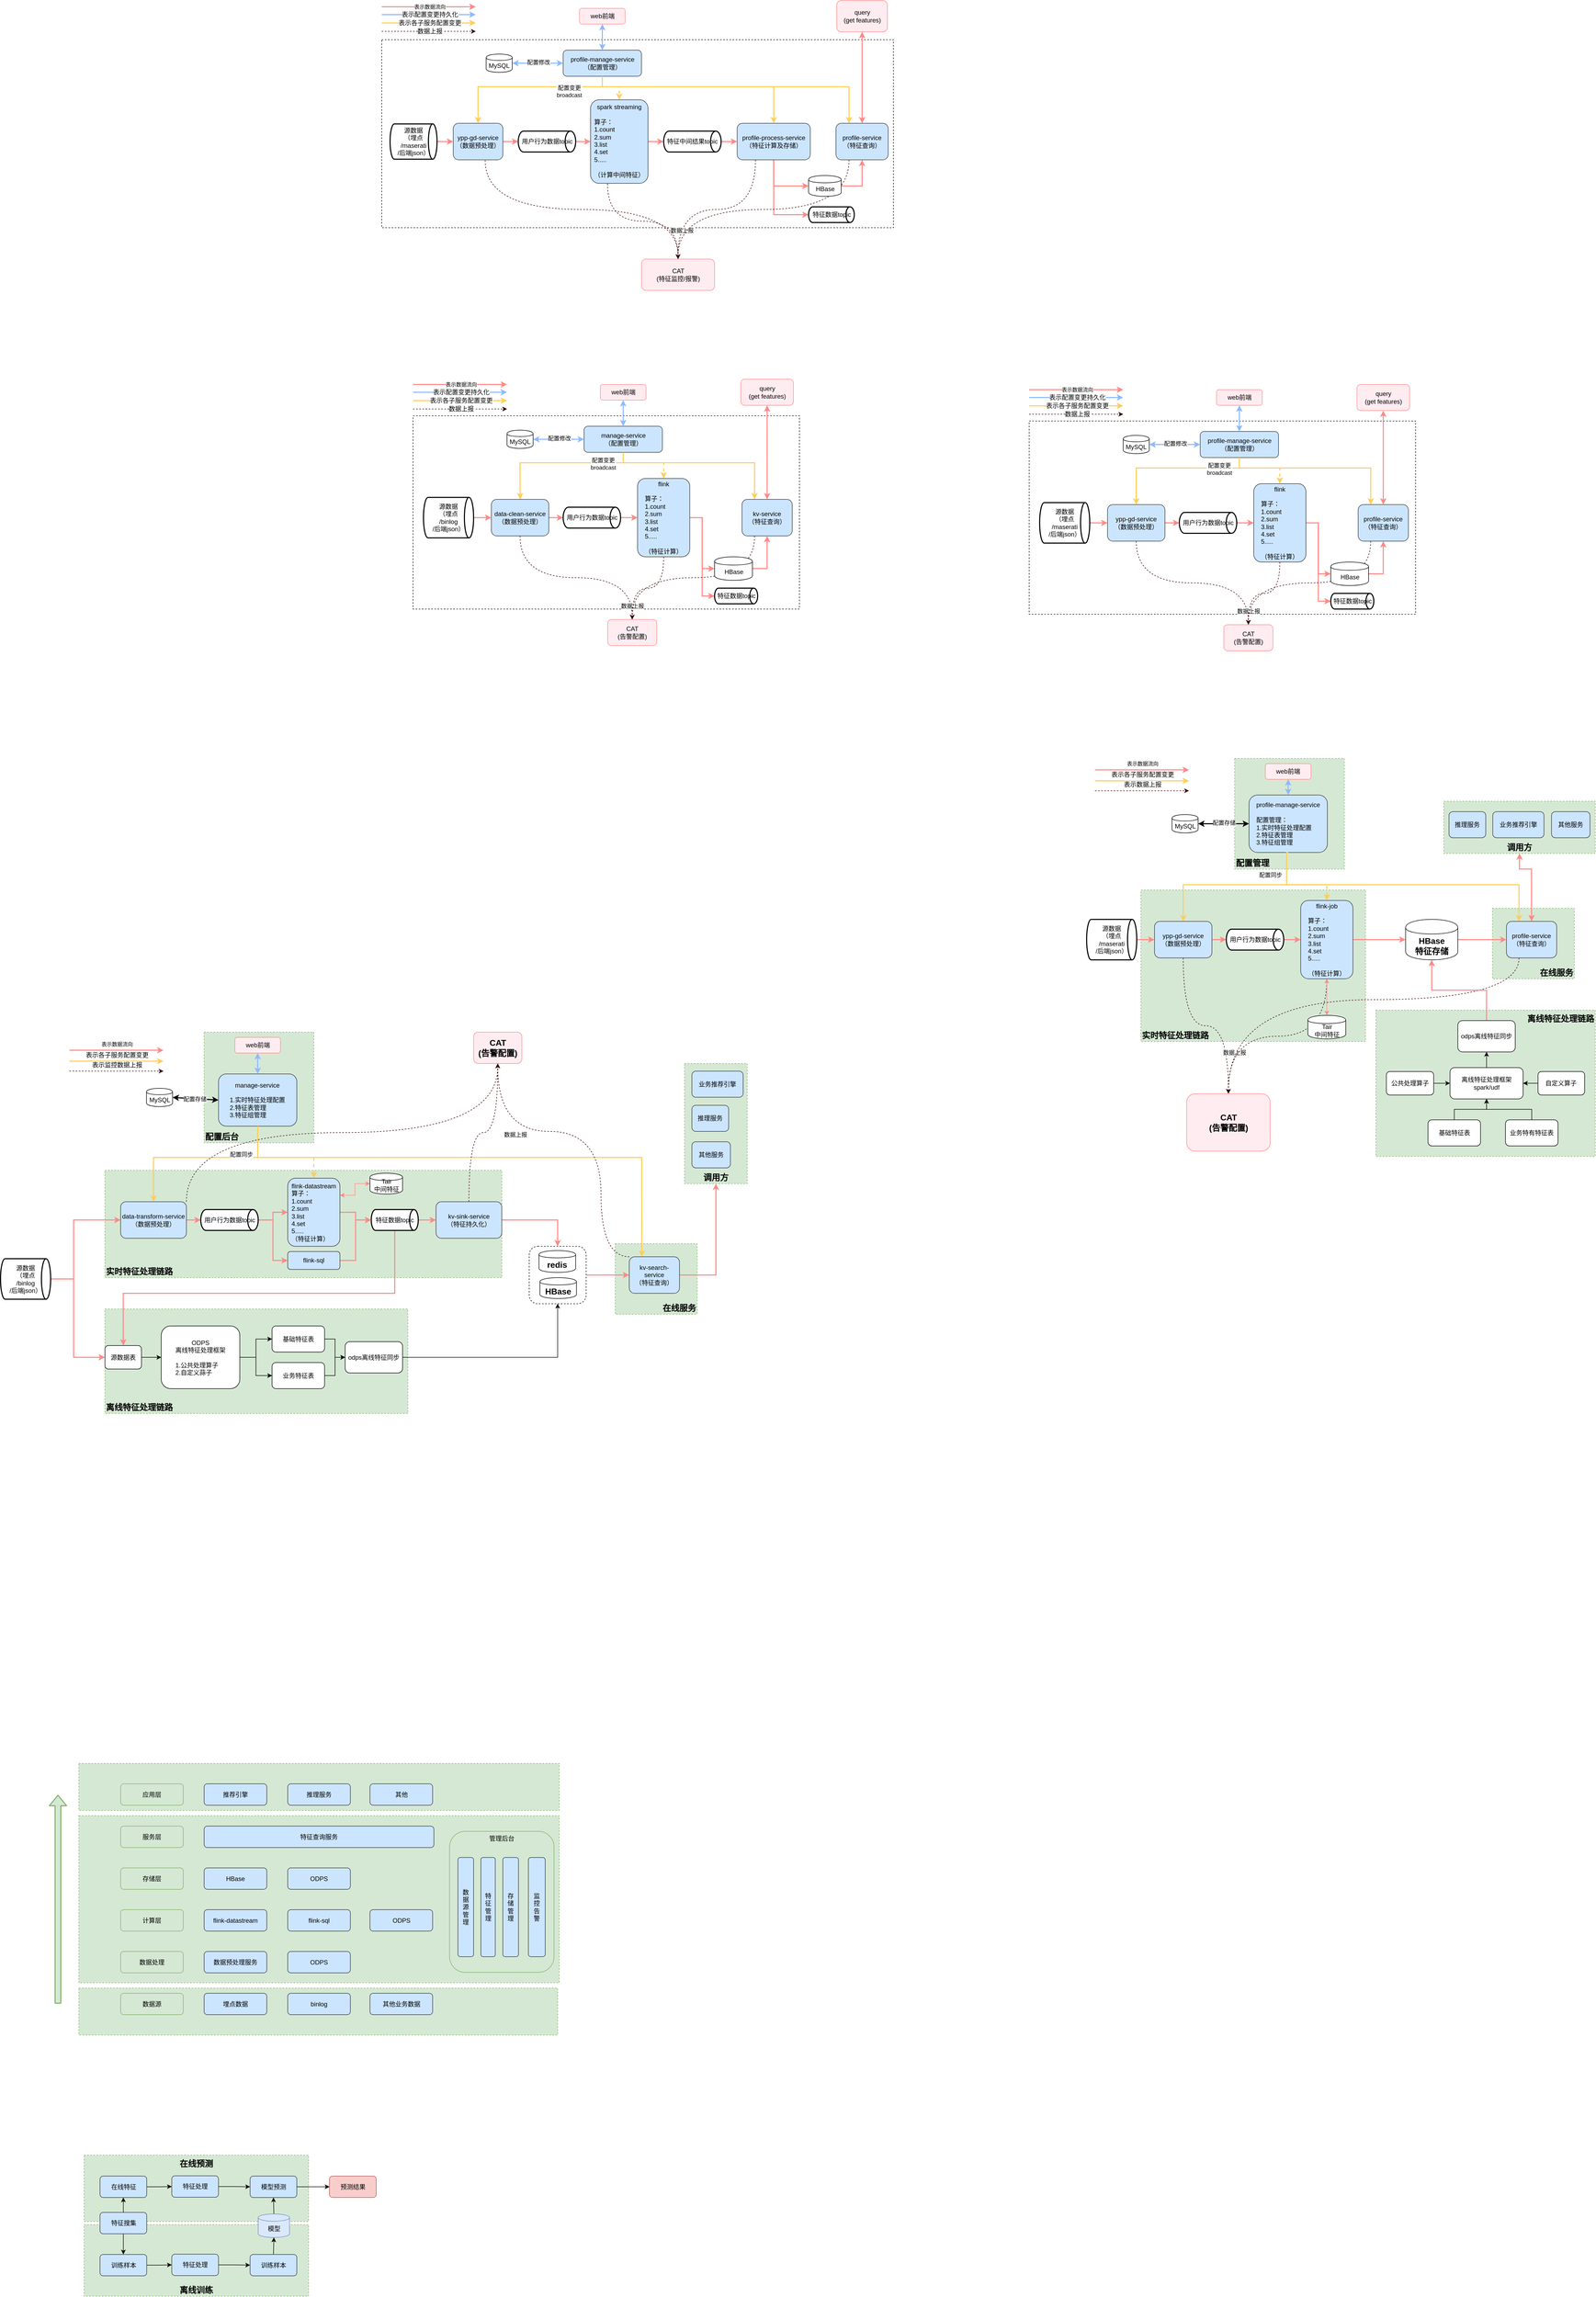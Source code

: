 <mxfile version="15.2.4" type="github">
  <diagram name="Page-1" id="929967ad-93f9-6ef4-fab6-5d389245f69c">
    <mxGraphModel dx="3179.5" dy="825" grid="1" gridSize="10" guides="1" tooltips="1" connect="1" arrows="1" fold="1" page="1" pageScale="1.5" pageWidth="1169" pageHeight="826" background="none" math="0" shadow="0">
      <root>
        <mxCell id="0" style=";html=1;" />
        <mxCell id="1" style=";html=1;" parent="0" />
        <mxCell id="OJ2AOo8_kRZ99kel73Ol-20" value="离线训练" style="rounded=0;whiteSpace=wrap;html=1;dashed=1;shadow=0;fillColor=#d5e8d4;verticalAlign=bottom;strokeColor=#82b366;fontStyle=1;fontSize=16;align=center;" vertex="1" parent="1">
          <mxGeometry x="-30" y="4523" width="430" height="137" as="geometry" />
        </mxCell>
        <mxCell id="zuYB1tYrIhPH1vTnQf4P-34" value="" style="rounded=1;whiteSpace=wrap;html=1;dashed=1;strokeColor=#000000;verticalAlign=top;" parent="1" vertex="1">
          <mxGeometry x="822.5" y="2650" width="109" height="110" as="geometry" />
        </mxCell>
        <mxCell id="zuYB1tYrIhPH1vTnQf4P-24" value="" style="rounded=0;whiteSpace=wrap;html=1;dashed=1;shadow=0;fillColor=#d5e8d4;verticalAlign=bottom;strokeColor=#82b366;fontStyle=1;fontSize=16;align=left;" parent="1" vertex="1">
          <mxGeometry x="-40" y="3740" width="920" height="320" as="geometry" />
        </mxCell>
        <mxCell id="zuYB1tYrIhPH1vTnQf4P-25" value="" style="rounded=0;whiteSpace=wrap;html=1;dashed=1;shadow=0;fillColor=#d5e8d4;verticalAlign=bottom;strokeColor=#82b366;fontStyle=1;fontSize=16;align=left;" parent="1" vertex="1">
          <mxGeometry x="-40" y="4070" width="917" height="90" as="geometry" />
        </mxCell>
        <mxCell id="zuYB1tYrIhPH1vTnQf4P-2" value="" style="rounded=0;whiteSpace=wrap;html=1;dashed=1;shadow=0;fillColor=#d5e8d4;verticalAlign=bottom;strokeColor=#82b366;fontStyle=1;fontSize=16;align=left;" parent="1" vertex="1">
          <mxGeometry x="-40" y="3640" width="920" height="90" as="geometry" />
        </mxCell>
        <mxCell id="l5DUgXWPw0Alo5oeBkL1-66" value="配置后台" style="rounded=0;whiteSpace=wrap;html=1;dashed=1;shadow=0;fillColor=#d5e8d4;verticalAlign=bottom;strokeColor=#82b366;fontStyle=1;fontSize=16;align=left;" parent="1" vertex="1">
          <mxGeometry x="199.95" y="2240" width="210" height="211.82" as="geometry" />
        </mxCell>
        <mxCell id="l5DUgXWPw0Alo5oeBkL1-63" value="在线服务" style="rounded=0;whiteSpace=wrap;html=1;dashed=1;shadow=0;fillColor=#d5e8d4;verticalAlign=bottom;strokeColor=#82b366;fontStyle=1;fontSize=16;align=right;" parent="1" vertex="1">
          <mxGeometry x="987.2" y="2645" width="156.87" height="135" as="geometry" />
        </mxCell>
        <mxCell id="FdiIMIpBdKavGemfurEI-6" value="" style="rounded=0;whiteSpace=wrap;html=1;dashed=1;shadow=0;fillColor=none;" parent="1" vertex="1">
          <mxGeometry x="540" y="340" width="980" height="360" as="geometry" />
        </mxCell>
        <mxCell id="Vgzjhl4OV25yT5jgVJQd-2" style="edgeStyle=orthogonalEdgeStyle;rounded=0;orthogonalLoop=1;jettySize=auto;html=1;exitX=0.5;exitY=1;exitDx=0;exitDy=0;entryX=0.5;entryY=0;entryDx=0;entryDy=0;fillColor=#ffcd5a;strokeColor=#ffcd5a;strokeWidth=2;" parent="1" source="Vgzjhl4OV25yT5jgVJQd-5" target="Vgzjhl4OV25yT5jgVJQd-10" edge="1">
          <mxGeometry relative="1" as="geometry">
            <Array as="points">
              <mxPoint x="963" y="430" />
              <mxPoint x="725" y="430" />
            </Array>
          </mxGeometry>
        </mxCell>
        <mxCell id="Vgzjhl4OV25yT5jgVJQd-3" style="edgeStyle=orthogonalEdgeStyle;rounded=0;orthogonalLoop=1;jettySize=auto;html=1;exitX=0.5;exitY=1;exitDx=0;exitDy=0;entryX=0.5;entryY=0;entryDx=0;entryDy=0;fillColor=#ffcd5a;strokeColor=#ffcd5a;strokeWidth=2;" parent="1" source="Vgzjhl4OV25yT5jgVJQd-5" target="Vgzjhl4OV25yT5jgVJQd-24" edge="1">
          <mxGeometry relative="1" as="geometry">
            <Array as="points">
              <mxPoint x="963" y="430" />
              <mxPoint x="1291" y="430" />
            </Array>
          </mxGeometry>
        </mxCell>
        <mxCell id="Vgzjhl4OV25yT5jgVJQd-4" style="rounded=0;orthogonalLoop=1;jettySize=auto;html=1;exitX=0;exitY=0.5;exitDx=0;exitDy=0;entryX=1;entryY=0.5;entryDx=0;entryDy=0;fillColor=#8db9ff;strokeColor=#8db9ff;strokeWidth=2;startArrow=classic;startFill=1;" parent="1" source="Vgzjhl4OV25yT5jgVJQd-5" target="Vgzjhl4OV25yT5jgVJQd-13" edge="1">
          <mxGeometry relative="1" as="geometry" />
        </mxCell>
        <mxCell id="Vgzjhl4OV25yT5jgVJQd-46" value="配置修改" style="edgeLabel;html=1;align=center;verticalAlign=middle;resizable=0;points=[];" parent="Vgzjhl4OV25yT5jgVJQd-4" vertex="1" connectable="0">
          <mxGeometry x="-0.702" y="-2" relative="1" as="geometry">
            <mxPoint x="-33.33" as="offset" />
          </mxGeometry>
        </mxCell>
        <mxCell id="Fmy1u698egC3Gy5_HJqz-1" style="edgeStyle=orthogonalEdgeStyle;rounded=0;orthogonalLoop=1;jettySize=auto;html=1;exitX=0.5;exitY=1;exitDx=0;exitDy=0;entryX=0.25;entryY=0;entryDx=0;entryDy=0;strokeColor=#FFCD5A;strokeWidth=2;" parent="1" source="Vgzjhl4OV25yT5jgVJQd-5" target="FdiIMIpBdKavGemfurEI-1" edge="1">
          <mxGeometry relative="1" as="geometry">
            <Array as="points">
              <mxPoint x="963" y="430" />
              <mxPoint x="1435" y="430" />
            </Array>
          </mxGeometry>
        </mxCell>
        <mxCell id="Vgzjhl4OV25yT5jgVJQd-5" value="profile-manage-service&lt;br&gt;（配置管理）" style="rounded=1;whiteSpace=wrap;html=1;fillColor=#cce5ff;strokeColor=#36393d;" parent="1" vertex="1">
          <mxGeometry x="887.5" y="360" width="150" height="50" as="geometry" />
        </mxCell>
        <mxCell id="Vgzjhl4OV25yT5jgVJQd-6" style="edgeStyle=orthogonalEdgeStyle;rounded=0;orthogonalLoop=1;jettySize=auto;html=1;exitX=0.5;exitY=1;exitDx=0;exitDy=0;entryX=0.5;entryY=0;entryDx=0;entryDy=0;fillColor=#ffcd5a;strokeColor=#ffcd5a;strokeWidth=2;dashed=1;" parent="1" source="Vgzjhl4OV25yT5jgVJQd-5" target="Vgzjhl4OV25yT5jgVJQd-21" edge="1">
          <mxGeometry relative="1" as="geometry">
            <Array as="points">
              <mxPoint x="963" y="430" />
              <mxPoint x="995" y="430" />
            </Array>
          </mxGeometry>
        </mxCell>
        <mxCell id="Vgzjhl4OV25yT5jgVJQd-47" value="配置变更&lt;br&gt;broadcast" style="edgeLabel;html=1;align=center;verticalAlign=middle;resizable=0;points=[];" parent="Vgzjhl4OV25yT5jgVJQd-6" vertex="1" connectable="0">
          <mxGeometry x="-0.52" y="-2" relative="1" as="geometry">
            <mxPoint x="-62" y="10.0" as="offset" />
          </mxGeometry>
        </mxCell>
        <mxCell id="Vgzjhl4OV25yT5jgVJQd-7" style="edgeStyle=orthogonalEdgeStyle;rounded=0;orthogonalLoop=1;jettySize=auto;html=1;exitX=1;exitY=0.5;exitDx=0;exitDy=0;entryX=0;entryY=0.5;entryDx=0;entryDy=0;fillColor=#ff8987;strokeColor=#ff8987;entryPerimeter=0;strokeWidth=2;" parent="1" source="Vgzjhl4OV25yT5jgVJQd-10" target="Vgzjhl4OV25yT5jgVJQd-41" edge="1">
          <mxGeometry relative="1" as="geometry">
            <mxPoint x="780" y="540" as="targetPoint" />
          </mxGeometry>
        </mxCell>
        <mxCell id="FdiIMIpBdKavGemfurEI-8" style="edgeStyle=orthogonalEdgeStyle;rounded=0;orthogonalLoop=1;jettySize=auto;html=1;exitX=0.644;exitY=1.014;exitDx=0;exitDy=0;entryX=0.5;entryY=0;entryDx=0;entryDy=0;startArrow=none;startFill=0;strokeWidth=1;curved=1;exitPerimeter=0;dashed=1;strokeColor=#330000;" parent="1" source="Vgzjhl4OV25yT5jgVJQd-10" target="FdiIMIpBdKavGemfurEI-7" edge="1">
          <mxGeometry relative="1" as="geometry" />
        </mxCell>
        <mxCell id="FdiIMIpBdKavGemfurEI-13" value="数据上报" style="edgeLabel;html=1;align=center;verticalAlign=middle;resizable=0;points=[];" parent="FdiIMIpBdKavGemfurEI-8" vertex="1" connectable="0">
          <mxGeometry x="0.682" y="-27" relative="1" as="geometry">
            <mxPoint x="34.22" y="33.4" as="offset" />
          </mxGeometry>
        </mxCell>
        <mxCell id="Vgzjhl4OV25yT5jgVJQd-10" value="ypp-gd-service&lt;br&gt;（数据预处理）" style="rounded=1;whiteSpace=wrap;html=1;fillColor=#cce5ff;strokeColor=#36393d;" parent="1" vertex="1">
          <mxGeometry x="677" y="500" width="95" height="70" as="geometry" />
        </mxCell>
        <mxCell id="Vgzjhl4OV25yT5jgVJQd-11" style="edgeStyle=orthogonalEdgeStyle;rounded=0;orthogonalLoop=1;jettySize=auto;html=1;exitX=0.5;exitY=1;exitDx=0;exitDy=0;fillColor=#ff8987;strokeColor=#ff8987;entryX=0;entryY=0.5;entryDx=0;entryDy=0;strokeWidth=2;" parent="1" source="Vgzjhl4OV25yT5jgVJQd-24" target="Vgzjhl4OV25yT5jgVJQd-14" edge="1">
          <mxGeometry relative="1" as="geometry">
            <mxPoint x="1378.75" y="860" as="sourcePoint" />
          </mxGeometry>
        </mxCell>
        <mxCell id="Vgzjhl4OV25yT5jgVJQd-13" value="MySQL" style="shape=cylinder;whiteSpace=wrap;html=1;boundedLbl=1;backgroundOutline=1;" parent="1" vertex="1">
          <mxGeometry x="740" y="367.5" width="50" height="35" as="geometry" />
        </mxCell>
        <mxCell id="FdiIMIpBdKavGemfurEI-2" style="edgeStyle=orthogonalEdgeStyle;rounded=0;orthogonalLoop=1;jettySize=auto;html=1;exitX=1;exitY=0.5;exitDx=0;exitDy=0;entryX=0.5;entryY=1;entryDx=0;entryDy=0;strokeWidth=2;strokeColor=#FF8987;" parent="1" source="Vgzjhl4OV25yT5jgVJQd-14" target="FdiIMIpBdKavGemfurEI-1" edge="1">
          <mxGeometry relative="1" as="geometry" />
        </mxCell>
        <mxCell id="Vgzjhl4OV25yT5jgVJQd-16" style="edgeStyle=orthogonalEdgeStyle;rounded=0;orthogonalLoop=1;jettySize=auto;html=1;exitX=1;exitY=0.5;exitDx=0;exitDy=0;entryX=0;entryY=0.5;entryDx=0;entryDy=0;fillColor=#ff8987;strokeColor=#ff8987;exitPerimeter=0;strokeWidth=2;" parent="1" source="Vgzjhl4OV25yT5jgVJQd-41" target="Vgzjhl4OV25yT5jgVJQd-21" edge="1">
          <mxGeometry relative="1" as="geometry">
            <mxPoint x="850" y="540" as="sourcePoint" />
          </mxGeometry>
        </mxCell>
        <mxCell id="Vgzjhl4OV25yT5jgVJQd-17" style="edgeStyle=orthogonalEdgeStyle;rounded=0;orthogonalLoop=1;jettySize=auto;html=1;exitX=0.5;exitY=1;exitDx=0;exitDy=0;entryX=0.5;entryY=0;entryDx=0;entryDy=0;strokeWidth=2;startArrow=classic;startFill=1;strokeColor=#8DB9FF;" parent="1" source="Vgzjhl4OV25yT5jgVJQd-18" target="Vgzjhl4OV25yT5jgVJQd-5" edge="1">
          <mxGeometry relative="1" as="geometry" />
        </mxCell>
        <mxCell id="Vgzjhl4OV25yT5jgVJQd-18" value="web前端" style="rounded=1;whiteSpace=wrap;html=1;fillColor=#ffecf1;strokeColor=#ff8987;" parent="1" vertex="1">
          <mxGeometry x="918.75" y="280" width="87.5" height="30" as="geometry" />
        </mxCell>
        <mxCell id="Vgzjhl4OV25yT5jgVJQd-19" style="edgeStyle=orthogonalEdgeStyle;rounded=0;orthogonalLoop=1;jettySize=auto;html=1;exitX=1;exitY=0.5;exitDx=0;exitDy=0;entryX=0;entryY=0.5;entryDx=0;entryDy=0;fillColor=#ff8987;strokeColor=#ff8987;entryPerimeter=0;strokeWidth=2;" parent="1" source="Vgzjhl4OV25yT5jgVJQd-21" target="Vgzjhl4OV25yT5jgVJQd-42" edge="1">
          <mxGeometry relative="1" as="geometry">
            <mxPoint x="1173.75" y="540" as="targetPoint" />
            <mxPoint x="1121.75" y="535" as="sourcePoint" />
          </mxGeometry>
        </mxCell>
        <mxCell id="FdiIMIpBdKavGemfurEI-9" style="edgeStyle=orthogonalEdgeStyle;curved=1;rounded=0;orthogonalLoop=1;jettySize=auto;html=1;exitX=0.295;exitY=1.004;exitDx=0;exitDy=0;entryX=0.5;entryY=0;entryDx=0;entryDy=0;startArrow=none;startFill=0;strokeWidth=1;exitPerimeter=0;dashed=1;strokeColor=#330000;" parent="1" source="Vgzjhl4OV25yT5jgVJQd-21" target="FdiIMIpBdKavGemfurEI-7" edge="1">
          <mxGeometry relative="1" as="geometry" />
        </mxCell>
        <mxCell id="Vgzjhl4OV25yT5jgVJQd-21" value="spark streaming&lt;br&gt;&lt;div style=&quot;text-align: left&quot;&gt;&lt;span&gt;&lt;br&gt;&lt;/span&gt;&lt;/div&gt;&lt;div style=&quot;text-align: left&quot;&gt;&lt;span&gt;算子：&lt;/span&gt;&lt;/div&gt;&lt;div style=&quot;text-align: left&quot;&gt;&lt;span&gt;1.count&lt;/span&gt;&lt;/div&gt;&lt;div style=&quot;text-align: left&quot;&gt;&lt;span&gt;2.sum&lt;/span&gt;&lt;/div&gt;&lt;div style=&quot;text-align: left&quot;&gt;&lt;span&gt;3.list&lt;/span&gt;&lt;/div&gt;&lt;div style=&quot;text-align: left&quot;&gt;&lt;span&gt;4.set&lt;/span&gt;&lt;/div&gt;&lt;div style=&quot;text-align: left&quot;&gt;&lt;span&gt;5.....&lt;/span&gt;&lt;/div&gt;&lt;div style=&quot;text-align: left&quot;&gt;&lt;span&gt;&lt;br&gt;&lt;/span&gt;&lt;/div&gt;&lt;div style=&quot;text-align: left&quot;&gt;&lt;span&gt;（计算中间特征）&lt;/span&gt;&lt;/div&gt;" style="rounded=1;whiteSpace=wrap;html=1;fillColor=#cce5ff;strokeColor=#36393d;verticalAlign=top;" parent="1" vertex="1">
          <mxGeometry x="940" y="455" width="110" height="160" as="geometry" />
        </mxCell>
        <mxCell id="Vgzjhl4OV25yT5jgVJQd-22" style="edgeStyle=orthogonalEdgeStyle;rounded=0;orthogonalLoop=1;jettySize=auto;html=1;exitX=0.5;exitY=1;exitDx=0;exitDy=0;entryX=0;entryY=0.5;entryDx=0;entryDy=0;fillColor=#ff8987;strokeColor=#ff8987;entryPerimeter=0;strokeWidth=2;" parent="1" source="Vgzjhl4OV25yT5jgVJQd-24" target="Vgzjhl4OV25yT5jgVJQd-43" edge="1">
          <mxGeometry relative="1" as="geometry">
            <mxPoint x="1393.75" y="630" as="targetPoint" />
          </mxGeometry>
        </mxCell>
        <mxCell id="FdiIMIpBdKavGemfurEI-10" style="edgeStyle=orthogonalEdgeStyle;curved=1;rounded=0;orthogonalLoop=1;jettySize=auto;html=1;exitX=0.25;exitY=1;exitDx=0;exitDy=0;entryX=0.5;entryY=0;entryDx=0;entryDy=0;startArrow=none;startFill=0;strokeWidth=1;dashed=1;strokeColor=#330000;" parent="1" source="Vgzjhl4OV25yT5jgVJQd-24" target="FdiIMIpBdKavGemfurEI-7" edge="1">
          <mxGeometry relative="1" as="geometry" />
        </mxCell>
        <mxCell id="Vgzjhl4OV25yT5jgVJQd-24" value="profile-process-service&lt;br&gt;（特征计算及存储）" style="rounded=1;whiteSpace=wrap;html=1;fillColor=#cce5ff;strokeColor=#36393d;" parent="1" vertex="1">
          <mxGeometry x="1220.75" y="500" width="140" height="70" as="geometry" />
        </mxCell>
        <mxCell id="Vgzjhl4OV25yT5jgVJQd-25" style="edgeStyle=orthogonalEdgeStyle;rounded=0;orthogonalLoop=1;jettySize=auto;html=1;exitX=1;exitY=0.5;exitDx=0;exitDy=0;entryX=0;entryY=0.5;entryDx=0;entryDy=0;fillColor=#ff8987;strokeColor=#ff8987;exitPerimeter=0;strokeWidth=2;" parent="1" source="Vgzjhl4OV25yT5jgVJQd-42" target="Vgzjhl4OV25yT5jgVJQd-24" edge="1">
          <mxGeometry relative="1" as="geometry">
            <mxPoint x="1243.75" y="540" as="sourcePoint" />
          </mxGeometry>
        </mxCell>
        <mxCell id="Vgzjhl4OV25yT5jgVJQd-26" value="" style="endArrow=classic;html=1;fillColor=#ff8987;strokeColor=#ff8987;strokeWidth=2;" parent="1" edge="1">
          <mxGeometry width="50" height="50" relative="1" as="geometry">
            <mxPoint x="540" y="277" as="sourcePoint" />
            <mxPoint x="720" y="277" as="targetPoint" />
          </mxGeometry>
        </mxCell>
        <mxCell id="Vgzjhl4OV25yT5jgVJQd-27" value="&lt;font style=&quot;font-size: 10px&quot;&gt;表示数据流向&lt;/font&gt;" style="text;html=1;align=center;verticalAlign=middle;resizable=0;points=[];labelBackgroundColor=#ffffff;childText;" parent="Vgzjhl4OV25yT5jgVJQd-26" vertex="1" connectable="0">
          <mxGeometry x="0.071" y="-1" relative="1" as="geometry">
            <mxPoint x="-5" y="-1" as="offset" />
          </mxGeometry>
        </mxCell>
        <mxCell id="Vgzjhl4OV25yT5jgVJQd-28" style="edgeStyle=orthogonalEdgeStyle;rounded=0;orthogonalLoop=1;jettySize=auto;html=1;exitX=1;exitY=0.5;exitDx=0;exitDy=0;exitPerimeter=0;entryX=0;entryY=0.5;entryDx=0;entryDy=0;fillColor=#ff8987;strokeColor=#ff8987;strokeWidth=2;" parent="1" source="Vgzjhl4OV25yT5jgVJQd-39" target="Vgzjhl4OV25yT5jgVJQd-10" edge="1">
          <mxGeometry relative="1" as="geometry">
            <mxPoint x="573" y="540" as="sourcePoint" />
          </mxGeometry>
        </mxCell>
        <mxCell id="Vgzjhl4OV25yT5jgVJQd-34" value="" style="endArrow=classic;html=1;fillColor=#8db9ff;strokeColor=#8db9ff;strokeWidth=2;" parent="1" edge="1">
          <mxGeometry width="50" height="50" relative="1" as="geometry">
            <mxPoint x="540" y="292" as="sourcePoint" />
            <mxPoint x="720" y="292" as="targetPoint" />
          </mxGeometry>
        </mxCell>
        <mxCell id="Vgzjhl4OV25yT5jgVJQd-35" value="表示配置变更持久化" style="text;html=1;align=center;verticalAlign=middle;resizable=0;points=[];labelBackgroundColor=#ffffff;childText;" parent="Vgzjhl4OV25yT5jgVJQd-34" vertex="1" connectable="0">
          <mxGeometry x="0.071" y="-1" relative="1" as="geometry">
            <mxPoint x="-5" y="-1" as="offset" />
          </mxGeometry>
        </mxCell>
        <mxCell id="Vgzjhl4OV25yT5jgVJQd-36" value="" style="endArrow=classic;html=1;fillColor=#ffcd5a;strokeColor=#ffcd5a;strokeWidth=2;" parent="1" edge="1">
          <mxGeometry width="50" height="50" relative="1" as="geometry">
            <mxPoint x="540" y="308" as="sourcePoint" />
            <mxPoint x="720" y="308" as="targetPoint" />
          </mxGeometry>
        </mxCell>
        <mxCell id="Vgzjhl4OV25yT5jgVJQd-37" value="表示各子服务配置变更" style="text;html=1;align=center;verticalAlign=middle;resizable=0;points=[];labelBackgroundColor=#ffffff;childText;" parent="Vgzjhl4OV25yT5jgVJQd-36" vertex="1" connectable="0">
          <mxGeometry x="0.071" y="-1" relative="1" as="geometry">
            <mxPoint x="-5" y="-1" as="offset" />
          </mxGeometry>
        </mxCell>
        <mxCell id="Vgzjhl4OV25yT5jgVJQd-39" value="源数据&lt;br&gt;（埋点&lt;br&gt;/maserati&lt;br&gt;/后端json）" style="strokeWidth=2;html=1;shape=mxgraph.flowchart.direct_data;whiteSpace=wrap;" parent="1" vertex="1">
          <mxGeometry x="556" y="501.25" width="90" height="67.5" as="geometry" />
        </mxCell>
        <mxCell id="Vgzjhl4OV25yT5jgVJQd-41" value="用户行为数据topic" style="strokeWidth=2;html=1;shape=mxgraph.flowchart.direct_data;whiteSpace=wrap;" parent="1" vertex="1">
          <mxGeometry x="801.5" y="515" width="110" height="40" as="geometry" />
        </mxCell>
        <mxCell id="Vgzjhl4OV25yT5jgVJQd-42" value="特征中间结果topic" style="strokeWidth=2;html=1;shape=mxgraph.flowchart.direct_data;whiteSpace=wrap;" parent="1" vertex="1">
          <mxGeometry x="1080" y="515" width="110" height="40" as="geometry" />
        </mxCell>
        <mxCell id="Vgzjhl4OV25yT5jgVJQd-43" value="特征数据topic" style="strokeWidth=2;html=1;shape=mxgraph.flowchart.direct_data;whiteSpace=wrap;" parent="1" vertex="1">
          <mxGeometry x="1357.5" y="660" width="87.5" height="30" as="geometry" />
        </mxCell>
        <mxCell id="FdiIMIpBdKavGemfurEI-4" style="edgeStyle=orthogonalEdgeStyle;rounded=0;orthogonalLoop=1;jettySize=auto;html=1;exitX=0.5;exitY=0;exitDx=0;exitDy=0;entryX=0.5;entryY=1;entryDx=0;entryDy=0;startArrow=classic;startFill=1;fillColor=#f8cecc;strokeColor=#FF8987;strokeWidth=2;" parent="1" source="FdiIMIpBdKavGemfurEI-1" target="FdiIMIpBdKavGemfurEI-3" edge="1">
          <mxGeometry relative="1" as="geometry" />
        </mxCell>
        <mxCell id="FdiIMIpBdKavGemfurEI-20" style="edgeStyle=orthogonalEdgeStyle;curved=1;rounded=0;orthogonalLoop=1;jettySize=auto;html=1;exitX=0.25;exitY=1;exitDx=0;exitDy=0;entryX=0.5;entryY=0;entryDx=0;entryDy=0;dashed=1;startArrow=none;startFill=0;strokeColor=#330000;strokeWidth=1;" parent="1" source="FdiIMIpBdKavGemfurEI-1" target="FdiIMIpBdKavGemfurEI-7" edge="1">
          <mxGeometry relative="1" as="geometry" />
        </mxCell>
        <mxCell id="FdiIMIpBdKavGemfurEI-1" value="profile-service&lt;br&gt;（特征查询）" style="rounded=1;whiteSpace=wrap;html=1;fillColor=#cce5ff;strokeColor=#36393d;" parent="1" vertex="1">
          <mxGeometry x="1410" y="500" width="100" height="70" as="geometry" />
        </mxCell>
        <mxCell id="FdiIMIpBdKavGemfurEI-3" value="query&lt;br&gt;(get features)" style="rounded=1;whiteSpace=wrap;html=1;fillColor=#ffecf1;strokeColor=#ff8987;" parent="1" vertex="1">
          <mxGeometry x="1411.5" y="265" width="97" height="60" as="geometry" />
        </mxCell>
        <mxCell id="FdiIMIpBdKavGemfurEI-7" value="CAT&lt;br&gt;(特征监控/报警)" style="rounded=1;whiteSpace=wrap;html=1;fillColor=#ffecf1;strokeColor=#ff8987;" parent="1" vertex="1">
          <mxGeometry x="1037.5" y="760" width="140" height="60" as="geometry" />
        </mxCell>
        <mxCell id="FdiIMIpBdKavGemfurEI-16" value="" style="endArrow=classic;html=1;fillColor=#ffcd5a;strokeWidth=1;strokeColor=#330000;dashed=1;" parent="1" edge="1">
          <mxGeometry width="50" height="50" relative="1" as="geometry">
            <mxPoint x="540" y="324" as="sourcePoint" />
            <mxPoint x="720" y="324" as="targetPoint" />
          </mxGeometry>
        </mxCell>
        <mxCell id="FdiIMIpBdKavGemfurEI-17" value="数据上报" style="text;html=1;align=center;verticalAlign=middle;resizable=0;points=[];labelBackgroundColor=#ffffff;childText;" parent="FdiIMIpBdKavGemfurEI-16" vertex="1" connectable="0">
          <mxGeometry x="0.071" y="-1" relative="1" as="geometry">
            <mxPoint x="-5" y="-1" as="offset" />
          </mxGeometry>
        </mxCell>
        <mxCell id="Vgzjhl4OV25yT5jgVJQd-14" value="HBase" style="shape=cylinder;whiteSpace=wrap;html=1;boundedLbl=1;backgroundOutline=1;" parent="1" vertex="1">
          <mxGeometry x="1357.5" y="600" width="62.5" height="40" as="geometry" />
        </mxCell>
        <mxCell id="Fmy1u698egC3Gy5_HJqz-2" value="" style="rounded=0;whiteSpace=wrap;html=1;dashed=1;shadow=0;fillColor=none;" parent="1" vertex="1">
          <mxGeometry x="600" y="1060" width="740" height="370" as="geometry" />
        </mxCell>
        <mxCell id="Fmy1u698egC3Gy5_HJqz-3" style="edgeStyle=orthogonalEdgeStyle;rounded=0;orthogonalLoop=1;jettySize=auto;html=1;exitX=0.5;exitY=1;exitDx=0;exitDy=0;entryX=0.5;entryY=0;entryDx=0;entryDy=0;fillColor=#ffcd5a;strokeColor=#ffcd5a;strokeWidth=2;" parent="1" source="Fmy1u698egC3Gy5_HJqz-8" target="Fmy1u698egC3Gy5_HJqz-15" edge="1">
          <mxGeometry relative="1" as="geometry">
            <Array as="points">
              <mxPoint x="1003" y="1150" />
              <mxPoint x="805" y="1150" />
            </Array>
          </mxGeometry>
        </mxCell>
        <mxCell id="Fmy1u698egC3Gy5_HJqz-5" style="rounded=0;orthogonalLoop=1;jettySize=auto;html=1;exitX=0;exitY=0.5;exitDx=0;exitDy=0;entryX=1;entryY=0.5;entryDx=0;entryDy=0;fillColor=#8db9ff;strokeColor=#8db9ff;strokeWidth=2;startArrow=classic;startFill=1;" parent="1" source="Fmy1u698egC3Gy5_HJqz-8" target="Fmy1u698egC3Gy5_HJqz-18" edge="1">
          <mxGeometry relative="1" as="geometry" />
        </mxCell>
        <mxCell id="Fmy1u698egC3Gy5_HJqz-6" value="配置修改" style="edgeLabel;html=1;align=center;verticalAlign=middle;resizable=0;points=[];" parent="Fmy1u698egC3Gy5_HJqz-5" vertex="1" connectable="0">
          <mxGeometry x="-0.702" y="-2" relative="1" as="geometry">
            <mxPoint x="-33.33" as="offset" />
          </mxGeometry>
        </mxCell>
        <mxCell id="Fmy1u698egC3Gy5_HJqz-7" style="edgeStyle=orthogonalEdgeStyle;rounded=0;orthogonalLoop=1;jettySize=auto;html=1;exitX=0.5;exitY=1;exitDx=0;exitDy=0;entryX=0.25;entryY=0;entryDx=0;entryDy=0;strokeColor=#FFCD5A;strokeWidth=2;" parent="1" source="Fmy1u698egC3Gy5_HJqz-8" target="Fmy1u698egC3Gy5_HJqz-44" edge="1">
          <mxGeometry relative="1" as="geometry">
            <Array as="points">
              <mxPoint x="1003" y="1150" />
              <mxPoint x="1254" y="1150" />
            </Array>
          </mxGeometry>
        </mxCell>
        <mxCell id="Fmy1u698egC3Gy5_HJqz-8" value="manage-service&lt;br&gt;（配置管理）" style="rounded=1;whiteSpace=wrap;html=1;fillColor=#cce5ff;strokeColor=#36393d;" parent="1" vertex="1">
          <mxGeometry x="927.5" y="1080" width="150" height="50" as="geometry" />
        </mxCell>
        <mxCell id="Fmy1u698egC3Gy5_HJqz-9" style="edgeStyle=orthogonalEdgeStyle;rounded=0;orthogonalLoop=1;jettySize=auto;html=1;exitX=0.5;exitY=1;exitDx=0;exitDy=0;entryX=0.5;entryY=0;entryDx=0;entryDy=0;fillColor=#ffcd5a;strokeColor=#ffcd5a;strokeWidth=2;dashed=1;" parent="1" source="Fmy1u698egC3Gy5_HJqz-8" target="Fmy1u698egC3Gy5_HJqz-29" edge="1">
          <mxGeometry relative="1" as="geometry">
            <mxPoint x="1059.75" y="1190" as="targetPoint" />
            <Array as="points">
              <mxPoint x="1003" y="1150" />
              <mxPoint x="1080" y="1150" />
            </Array>
          </mxGeometry>
        </mxCell>
        <mxCell id="Fmy1u698egC3Gy5_HJqz-10" value="配置变更&lt;br&gt;broadcast" style="edgeLabel;html=1;align=center;verticalAlign=middle;resizable=0;points=[];" parent="Fmy1u698egC3Gy5_HJqz-9" vertex="1" connectable="0">
          <mxGeometry x="-0.52" y="-2" relative="1" as="geometry">
            <mxPoint x="-49.58" as="offset" />
          </mxGeometry>
        </mxCell>
        <mxCell id="Fmy1u698egC3Gy5_HJqz-11" style="edgeStyle=orthogonalEdgeStyle;rounded=0;orthogonalLoop=1;jettySize=auto;html=1;exitX=1;exitY=0.5;exitDx=0;exitDy=0;entryX=0;entryY=0.5;entryDx=0;entryDy=0;fillColor=#ff8987;strokeColor=#ff8987;entryPerimeter=0;strokeWidth=2;" parent="1" source="Fmy1u698egC3Gy5_HJqz-15" target="Fmy1u698egC3Gy5_HJqz-39" edge="1">
          <mxGeometry relative="1" as="geometry">
            <mxPoint x="820" y="1260" as="targetPoint" />
          </mxGeometry>
        </mxCell>
        <mxCell id="Fmy1u698egC3Gy5_HJqz-13" style="edgeStyle=orthogonalEdgeStyle;rounded=0;orthogonalLoop=1;jettySize=auto;html=1;exitX=0.5;exitY=1;exitDx=0;exitDy=0;entryX=0.5;entryY=0;entryDx=0;entryDy=0;startArrow=none;startFill=0;strokeWidth=1;curved=1;dashed=1;strokeColor=#330000;" parent="1" source="Fmy1u698egC3Gy5_HJqz-15" target="Fmy1u698egC3Gy5_HJqz-46" edge="1">
          <mxGeometry relative="1" as="geometry" />
        </mxCell>
        <mxCell id="Fmy1u698egC3Gy5_HJqz-14" value="数据上报" style="edgeLabel;html=1;align=center;verticalAlign=middle;resizable=0;points=[];" parent="Fmy1u698egC3Gy5_HJqz-13" vertex="1" connectable="0">
          <mxGeometry x="0.682" y="-27" relative="1" as="geometry">
            <mxPoint x="27" y="33.4" as="offset" />
          </mxGeometry>
        </mxCell>
        <mxCell id="Fmy1u698egC3Gy5_HJqz-15" value="data-clean-service&lt;br&gt;（数据预处理）" style="rounded=1;whiteSpace=wrap;html=1;fillColor=#cce5ff;strokeColor=#36393d;" parent="1" vertex="1">
          <mxGeometry x="750" y="1220" width="110" height="70" as="geometry" />
        </mxCell>
        <mxCell id="Fmy1u698egC3Gy5_HJqz-16" style="edgeStyle=orthogonalEdgeStyle;rounded=0;orthogonalLoop=1;jettySize=auto;html=1;exitX=1;exitY=0.5;exitDx=0;exitDy=0;fillColor=#ff8987;strokeColor=#ff8987;entryX=0;entryY=0.5;entryDx=0;entryDy=0;strokeWidth=2;" parent="1" source="Fmy1u698egC3Gy5_HJqz-29" target="Fmy1u698egC3Gy5_HJqz-49" edge="1">
          <mxGeometry relative="1" as="geometry">
            <mxPoint x="1079.5" y="1580" as="sourcePoint" />
          </mxGeometry>
        </mxCell>
        <mxCell id="Fmy1u698egC3Gy5_HJqz-18" value="MySQL" style="shape=cylinder;whiteSpace=wrap;html=1;boundedLbl=1;backgroundOutline=1;" parent="1" vertex="1">
          <mxGeometry x="780" y="1087.5" width="50" height="35" as="geometry" />
        </mxCell>
        <mxCell id="Fmy1u698egC3Gy5_HJqz-19" style="edgeStyle=orthogonalEdgeStyle;rounded=0;orthogonalLoop=1;jettySize=auto;html=1;exitX=1;exitY=0.5;exitDx=0;exitDy=0;entryX=0.5;entryY=1;entryDx=0;entryDy=0;strokeWidth=2;strokeColor=#FF8987;" parent="1" source="Fmy1u698egC3Gy5_HJqz-49" target="Fmy1u698egC3Gy5_HJqz-44" edge="1">
          <mxGeometry relative="1" as="geometry" />
        </mxCell>
        <mxCell id="Fmy1u698egC3Gy5_HJqz-21" style="edgeStyle=orthogonalEdgeStyle;rounded=0;orthogonalLoop=1;jettySize=auto;html=1;exitX=1;exitY=0.5;exitDx=0;exitDy=0;entryX=0;entryY=0.5;entryDx=0;entryDy=0;fillColor=#ff8987;strokeColor=#ff8987;exitPerimeter=0;strokeWidth=2;" parent="1" source="Fmy1u698egC3Gy5_HJqz-39" target="Fmy1u698egC3Gy5_HJqz-29" edge="1">
          <mxGeometry relative="1" as="geometry">
            <mxPoint x="890" y="1260" as="sourcePoint" />
            <mxPoint x="958.75" y="1255" as="targetPoint" />
          </mxGeometry>
        </mxCell>
        <mxCell id="Fmy1u698egC3Gy5_HJqz-22" style="edgeStyle=orthogonalEdgeStyle;rounded=0;orthogonalLoop=1;jettySize=auto;html=1;exitX=0.5;exitY=1;exitDx=0;exitDy=0;entryX=0.5;entryY=0;entryDx=0;entryDy=0;strokeWidth=2;startArrow=classic;startFill=1;strokeColor=#8DB9FF;" parent="1" source="Fmy1u698egC3Gy5_HJqz-23" target="Fmy1u698egC3Gy5_HJqz-8" edge="1">
          <mxGeometry relative="1" as="geometry" />
        </mxCell>
        <mxCell id="Fmy1u698egC3Gy5_HJqz-23" value="web前端" style="rounded=1;whiteSpace=wrap;html=1;fillColor=#ffecf1;strokeColor=#ff8987;" parent="1" vertex="1">
          <mxGeometry x="958.75" y="1000" width="87.5" height="30" as="geometry" />
        </mxCell>
        <mxCell id="Fmy1u698egC3Gy5_HJqz-27" style="edgeStyle=orthogonalEdgeStyle;rounded=0;orthogonalLoop=1;jettySize=auto;html=1;exitX=1;exitY=0.5;exitDx=0;exitDy=0;entryX=0;entryY=0.5;entryDx=0;entryDy=0;fillColor=#ff8987;strokeColor=#ff8987;entryPerimeter=0;strokeWidth=2;" parent="1" source="Fmy1u698egC3Gy5_HJqz-29" target="Fmy1u698egC3Gy5_HJqz-41" edge="1">
          <mxGeometry relative="1" as="geometry">
            <mxPoint x="1094.5" y="1350" as="targetPoint" />
          </mxGeometry>
        </mxCell>
        <mxCell id="Fmy1u698egC3Gy5_HJqz-28" style="edgeStyle=orthogonalEdgeStyle;curved=1;rounded=0;orthogonalLoop=1;jettySize=auto;html=1;exitX=0.5;exitY=1;exitDx=0;exitDy=0;entryX=0.5;entryY=0;entryDx=0;entryDy=0;startArrow=none;startFill=0;strokeWidth=1;dashed=1;strokeColor=#330000;" parent="1" source="Fmy1u698egC3Gy5_HJqz-29" target="Fmy1u698egC3Gy5_HJqz-46" edge="1">
          <mxGeometry relative="1" as="geometry" />
        </mxCell>
        <mxCell id="Fmy1u698egC3Gy5_HJqz-29" value="flink&lt;br&gt;&lt;div style=&quot;text-align: left&quot;&gt;&lt;br&gt;&lt;/div&gt;&lt;div style=&quot;text-align: left&quot;&gt;算子：&lt;/div&gt;&lt;div style=&quot;text-align: left&quot;&gt;1.count&lt;/div&gt;&lt;div style=&quot;text-align: left&quot;&gt;2.sum&lt;/div&gt;&lt;div style=&quot;text-align: left&quot;&gt;3.list&lt;/div&gt;&lt;div style=&quot;text-align: left&quot;&gt;4.set&lt;/div&gt;&lt;div style=&quot;text-align: left&quot;&gt;5.....&lt;/div&gt;&lt;div style=&quot;text-align: left&quot;&gt;&lt;br&gt;&lt;/div&gt;&lt;div style=&quot;text-align: left&quot;&gt;（特征计算）&lt;/div&gt;" style="rounded=1;whiteSpace=wrap;html=1;fillColor=#cce5ff;strokeColor=#36393d;" parent="1" vertex="1">
          <mxGeometry x="1030" y="1180" width="100" height="150" as="geometry" />
        </mxCell>
        <mxCell id="Fmy1u698egC3Gy5_HJqz-31" value="" style="endArrow=classic;html=1;fillColor=#ff8987;strokeColor=#ff8987;strokeWidth=2;" parent="1" edge="1">
          <mxGeometry width="50" height="50" relative="1" as="geometry">
            <mxPoint x="600" y="1000" as="sourcePoint" />
            <mxPoint x="780" y="1000" as="targetPoint" />
          </mxGeometry>
        </mxCell>
        <mxCell id="Fmy1u698egC3Gy5_HJqz-32" value="&lt;font style=&quot;font-size: 10px&quot;&gt;表示数据流向&lt;/font&gt;" style="text;html=1;align=center;verticalAlign=middle;resizable=0;points=[];labelBackgroundColor=#ffffff;childText;" parent="Fmy1u698egC3Gy5_HJqz-31" vertex="1" connectable="0">
          <mxGeometry x="0.071" y="-1" relative="1" as="geometry">
            <mxPoint x="-5" y="-1" as="offset" />
          </mxGeometry>
        </mxCell>
        <mxCell id="Fmy1u698egC3Gy5_HJqz-33" style="edgeStyle=orthogonalEdgeStyle;rounded=0;orthogonalLoop=1;jettySize=auto;html=1;exitX=1;exitY=0.5;exitDx=0;exitDy=0;exitPerimeter=0;entryX=0;entryY=0.5;entryDx=0;entryDy=0;fillColor=#ff8987;strokeColor=#ff8987;strokeWidth=2;" parent="1" source="Fmy1u698egC3Gy5_HJqz-38" target="Fmy1u698egC3Gy5_HJqz-15" edge="1">
          <mxGeometry relative="1" as="geometry">
            <mxPoint x="653" y="1260" as="sourcePoint" />
          </mxGeometry>
        </mxCell>
        <mxCell id="Fmy1u698egC3Gy5_HJqz-34" value="" style="endArrow=classic;html=1;fillColor=#8db9ff;strokeColor=#8db9ff;strokeWidth=2;" parent="1" edge="1">
          <mxGeometry width="50" height="50" relative="1" as="geometry">
            <mxPoint x="600" y="1015" as="sourcePoint" />
            <mxPoint x="780" y="1015" as="targetPoint" />
          </mxGeometry>
        </mxCell>
        <mxCell id="Fmy1u698egC3Gy5_HJqz-35" value="表示配置变更持久化" style="text;html=1;align=center;verticalAlign=middle;resizable=0;points=[];labelBackgroundColor=#ffffff;childText;" parent="Fmy1u698egC3Gy5_HJqz-34" vertex="1" connectable="0">
          <mxGeometry x="0.071" y="-1" relative="1" as="geometry">
            <mxPoint x="-5" y="-1" as="offset" />
          </mxGeometry>
        </mxCell>
        <mxCell id="Fmy1u698egC3Gy5_HJqz-36" value="" style="endArrow=classic;html=1;fillColor=#ffcd5a;strokeColor=#ffcd5a;strokeWidth=2;" parent="1" edge="1">
          <mxGeometry width="50" height="50" relative="1" as="geometry">
            <mxPoint x="600" y="1031" as="sourcePoint" />
            <mxPoint x="780" y="1031" as="targetPoint" />
          </mxGeometry>
        </mxCell>
        <mxCell id="Fmy1u698egC3Gy5_HJqz-37" value="表示各子服务配置变更" style="text;html=1;align=center;verticalAlign=middle;resizable=0;points=[];labelBackgroundColor=#ffffff;childText;" parent="Fmy1u698egC3Gy5_HJqz-36" vertex="1" connectable="0">
          <mxGeometry x="0.071" y="-1" relative="1" as="geometry">
            <mxPoint x="-5" y="-1" as="offset" />
          </mxGeometry>
        </mxCell>
        <mxCell id="Fmy1u698egC3Gy5_HJqz-38" value="源数据&lt;br&gt;（埋点&lt;br&gt;/binlog&lt;br&gt;/后端json）" style="strokeWidth=2;html=1;shape=mxgraph.flowchart.direct_data;whiteSpace=wrap;" parent="1" vertex="1">
          <mxGeometry x="620" y="1216.25" width="96" height="77.5" as="geometry" />
        </mxCell>
        <mxCell id="Fmy1u698egC3Gy5_HJqz-39" value="用户行为数据topic" style="strokeWidth=2;html=1;shape=mxgraph.flowchart.direct_data;whiteSpace=wrap;" parent="1" vertex="1">
          <mxGeometry x="887.5" y="1235" width="110" height="40" as="geometry" />
        </mxCell>
        <mxCell id="Fmy1u698egC3Gy5_HJqz-41" value="特征数据topic" style="strokeWidth=2;html=1;shape=mxgraph.flowchart.direct_data;whiteSpace=wrap;" parent="1" vertex="1">
          <mxGeometry x="1177.5" y="1390" width="82.5" height="30" as="geometry" />
        </mxCell>
        <mxCell id="Fmy1u698egC3Gy5_HJqz-42" style="edgeStyle=orthogonalEdgeStyle;rounded=0;orthogonalLoop=1;jettySize=auto;html=1;exitX=0.5;exitY=0;exitDx=0;exitDy=0;entryX=0.5;entryY=1;entryDx=0;entryDy=0;startArrow=classic;startFill=1;fillColor=#f8cecc;strokeColor=#FF8987;strokeWidth=2;" parent="1" source="Fmy1u698egC3Gy5_HJqz-44" target="Fmy1u698egC3Gy5_HJqz-45" edge="1">
          <mxGeometry relative="1" as="geometry" />
        </mxCell>
        <mxCell id="Fmy1u698egC3Gy5_HJqz-43" style="edgeStyle=orthogonalEdgeStyle;curved=1;rounded=0;orthogonalLoop=1;jettySize=auto;html=1;exitX=0.25;exitY=1;exitDx=0;exitDy=0;entryX=0.5;entryY=0;entryDx=0;entryDy=0;dashed=1;startArrow=none;startFill=0;strokeColor=#330000;strokeWidth=1;" parent="1" source="Fmy1u698egC3Gy5_HJqz-44" target="Fmy1u698egC3Gy5_HJqz-46" edge="1">
          <mxGeometry relative="1" as="geometry" />
        </mxCell>
        <mxCell id="Fmy1u698egC3Gy5_HJqz-44" value="kv-service&lt;br&gt;（特征查询）" style="rounded=1;whiteSpace=wrap;html=1;fillColor=#cce5ff;strokeColor=#36393d;" parent="1" vertex="1">
          <mxGeometry x="1230" y="1220" width="96.25" height="70" as="geometry" />
        </mxCell>
        <mxCell id="Fmy1u698egC3Gy5_HJqz-45" value="query&lt;br&gt;(get features)" style="rounded=1;whiteSpace=wrap;html=1;fillColor=#ffecf1;strokeColor=#ff8987;" parent="1" vertex="1">
          <mxGeometry x="1227.75" y="990" width="100.75" height="50" as="geometry" />
        </mxCell>
        <mxCell id="Fmy1u698egC3Gy5_HJqz-46" value="CAT&lt;br&gt;(告警配置)" style="rounded=1;whiteSpace=wrap;html=1;fillColor=#ffecf1;strokeColor=#ff8987;" parent="1" vertex="1">
          <mxGeometry x="972.75" y="1450" width="94" height="50" as="geometry" />
        </mxCell>
        <mxCell id="Fmy1u698egC3Gy5_HJqz-47" value="" style="endArrow=classic;html=1;fillColor=#ffcd5a;strokeWidth=1;strokeColor=#330000;dashed=1;" parent="1" edge="1">
          <mxGeometry width="50" height="50" relative="1" as="geometry">
            <mxPoint x="600" y="1047" as="sourcePoint" />
            <mxPoint x="780" y="1047" as="targetPoint" />
          </mxGeometry>
        </mxCell>
        <mxCell id="Fmy1u698egC3Gy5_HJqz-48" value="数据上报" style="text;html=1;align=center;verticalAlign=middle;resizable=0;points=[];labelBackgroundColor=#ffffff;childText;" parent="Fmy1u698egC3Gy5_HJqz-47" vertex="1" connectable="0">
          <mxGeometry x="0.071" y="-1" relative="1" as="geometry">
            <mxPoint x="-5" y="-1" as="offset" />
          </mxGeometry>
        </mxCell>
        <mxCell id="Fmy1u698egC3Gy5_HJqz-49" value="HBase" style="shape=cylinder;whiteSpace=wrap;html=1;boundedLbl=1;backgroundOutline=1;" parent="1" vertex="1">
          <mxGeometry x="1177.5" y="1330" width="72.5" height="45" as="geometry" />
        </mxCell>
        <mxCell id="l5DUgXWPw0Alo5oeBkL1-1" value="实时特征处理链路" style="rounded=0;whiteSpace=wrap;html=1;dashed=1;shadow=0;fillColor=#d5e8d4;verticalAlign=bottom;strokeColor=#82b366;fontStyle=1;fontSize=16;align=left;" parent="1" vertex="1">
          <mxGeometry x="10" y="2504.64" width="760" height="205.36" as="geometry" />
        </mxCell>
        <mxCell id="l5DUgXWPw0Alo5oeBkL1-2" style="edgeStyle=orthogonalEdgeStyle;rounded=0;orthogonalLoop=1;jettySize=auto;html=1;exitX=0.5;exitY=1;exitDx=0;exitDy=0;entryX=0.5;entryY=0;entryDx=0;entryDy=0;fillColor=#ffcd5a;strokeColor=#ffcd5a;strokeWidth=2;" parent="1" source="l5DUgXWPw0Alo5oeBkL1-6" target="l5DUgXWPw0Alo5oeBkL1-12" edge="1">
          <mxGeometry relative="1" as="geometry">
            <Array as="points">
              <mxPoint x="303" y="2480" />
              <mxPoint x="103" y="2480" />
            </Array>
          </mxGeometry>
        </mxCell>
        <mxCell id="l5DUgXWPw0Alo5oeBkL1-3" style="rounded=0;orthogonalLoop=1;jettySize=auto;html=1;exitX=0;exitY=0.5;exitDx=0;exitDy=0;entryX=1;entryY=0.5;entryDx=0;entryDy=0;fillColor=#8db9ff;strokeWidth=2;startArrow=classic;startFill=1;" parent="1" source="l5DUgXWPw0Alo5oeBkL1-6" target="l5DUgXWPw0Alo5oeBkL1-14" edge="1">
          <mxGeometry relative="1" as="geometry" />
        </mxCell>
        <mxCell id="l5DUgXWPw0Alo5oeBkL1-4" value="配置存储" style="edgeLabel;html=1;align=center;verticalAlign=middle;resizable=0;points=[];" parent="l5DUgXWPw0Alo5oeBkL1-3" vertex="1" connectable="0">
          <mxGeometry x="-0.702" y="-2" relative="1" as="geometry">
            <mxPoint x="-33.33" as="offset" />
          </mxGeometry>
        </mxCell>
        <mxCell id="l5DUgXWPw0Alo5oeBkL1-5" style="edgeStyle=orthogonalEdgeStyle;rounded=0;orthogonalLoop=1;jettySize=auto;html=1;entryX=0.25;entryY=0;entryDx=0;entryDy=0;strokeColor=#FFCD5A;strokeWidth=2;exitX=0.5;exitY=1;exitDx=0;exitDy=0;" parent="1" source="l5DUgXWPw0Alo5oeBkL1-6" target="l5DUgXWPw0Alo5oeBkL1-34" edge="1">
          <mxGeometry relative="1" as="geometry">
            <Array as="points">
              <mxPoint x="303" y="2480" />
              <mxPoint x="1038" y="2480" />
            </Array>
            <mxPoint x="309" y="2324.64" as="sourcePoint" />
          </mxGeometry>
        </mxCell>
        <mxCell id="l5DUgXWPw0Alo5oeBkL1-6" value="manage-service&lt;br&gt;&lt;br&gt;&lt;div style=&quot;text-align: left&quot;&gt;&lt;span&gt;1.实时特征处理配置&lt;/span&gt;&lt;/div&gt;&lt;div style=&quot;text-align: left&quot;&gt;&lt;span&gt;2.特征表管理&lt;/span&gt;&lt;/div&gt;&lt;div style=&quot;text-align: left&quot;&gt;&lt;span&gt;3.特征组管理&lt;/span&gt;&lt;/div&gt;" style="rounded=1;whiteSpace=wrap;html=1;fillColor=#cce5ff;strokeColor=#36393d;" parent="1" vertex="1">
          <mxGeometry x="227.45" y="2320" width="150" height="100" as="geometry" />
        </mxCell>
        <mxCell id="l5DUgXWPw0Alo5oeBkL1-7" style="edgeStyle=orthogonalEdgeStyle;rounded=0;orthogonalLoop=1;jettySize=auto;html=1;exitX=0.5;exitY=1;exitDx=0;exitDy=0;entryX=0.5;entryY=0;entryDx=0;entryDy=0;fillColor=#ffcd5a;strokeColor=#ffcd5a;strokeWidth=2;dashed=1;" parent="1" source="l5DUgXWPw0Alo5oeBkL1-6" target="l5DUgXWPw0Alo5oeBkL1-21" edge="1">
          <mxGeometry relative="1" as="geometry">
            <mxPoint x="365.75" y="2534.64" as="targetPoint" />
            <Array as="points">
              <mxPoint x="303" y="2480" />
              <mxPoint x="410" y="2480" />
            </Array>
          </mxGeometry>
        </mxCell>
        <mxCell id="l5DUgXWPw0Alo5oeBkL1-8" value="配置同步" style="edgeLabel;html=1;align=center;verticalAlign=middle;resizable=0;points=[];" parent="l5DUgXWPw0Alo5oeBkL1-7" vertex="1" connectable="0">
          <mxGeometry x="-0.52" y="-2" relative="1" as="geometry">
            <mxPoint x="-29.5" y="4.62" as="offset" />
          </mxGeometry>
        </mxCell>
        <mxCell id="l5DUgXWPw0Alo5oeBkL1-9" style="edgeStyle=orthogonalEdgeStyle;rounded=0;orthogonalLoop=1;jettySize=auto;html=1;exitX=1;exitY=0.5;exitDx=0;exitDy=0;entryX=0;entryY=0.5;entryDx=0;entryDy=0;fillColor=#ff8987;strokeColor=#ff8987;entryPerimeter=0;strokeWidth=2;" parent="1" source="l5DUgXWPw0Alo5oeBkL1-12" target="l5DUgXWPw0Alo5oeBkL1-30" edge="1">
          <mxGeometry relative="1" as="geometry">
            <mxPoint x="126" y="2604.64" as="targetPoint" />
          </mxGeometry>
        </mxCell>
        <mxCell id="l5DUgXWPw0Alo5oeBkL1-10" style="edgeStyle=orthogonalEdgeStyle;rounded=0;orthogonalLoop=1;jettySize=auto;html=1;exitX=1;exitY=0;exitDx=0;exitDy=0;entryX=0.5;entryY=1;entryDx=0;entryDy=0;startArrow=none;startFill=0;strokeWidth=1;curved=1;dashed=1;strokeColor=#330000;" parent="1" source="l5DUgXWPw0Alo5oeBkL1-12" target="l5DUgXWPw0Alo5oeBkL1-36" edge="1">
          <mxGeometry relative="1" as="geometry" />
        </mxCell>
        <mxCell id="l5DUgXWPw0Alo5oeBkL1-11" value="数据上报" style="edgeLabel;html=1;align=center;verticalAlign=middle;resizable=0;points=[];" parent="l5DUgXWPw0Alo5oeBkL1-10" vertex="1" connectable="0">
          <mxGeometry x="0.682" y="-27" relative="1" as="geometry">
            <mxPoint x="38" y="-23.76" as="offset" />
          </mxGeometry>
        </mxCell>
        <mxCell id="l5DUgXWPw0Alo5oeBkL1-12" value="data-transform-service&lt;br&gt;（数据预处理）" style="rounded=1;whiteSpace=wrap;html=1;fillColor=#cce5ff;strokeColor=#36393d;" parent="1" vertex="1">
          <mxGeometry x="40" y="2564.64" width="126" height="70" as="geometry" />
        </mxCell>
        <mxCell id="l5DUgXWPw0Alo5oeBkL1-13" style="edgeStyle=orthogonalEdgeStyle;rounded=0;orthogonalLoop=1;jettySize=auto;html=1;exitX=1;exitY=0.5;exitDx=0;exitDy=0;fillColor=#ff8987;strokeColor=#ff8987;entryX=0;entryY=0.5;entryDx=0;entryDy=0;strokeWidth=2;entryPerimeter=0;" parent="1" source="l5DUgXWPw0Alo5oeBkL1-21" target="TpPOIZXhBfLt71gn-7qk-1" edge="1">
          <mxGeometry relative="1" as="geometry">
            <mxPoint x="385.5" y="2924.64" as="sourcePoint" />
          </mxGeometry>
        </mxCell>
        <mxCell id="l5DUgXWPw0Alo5oeBkL1-14" value="MySQL" style="shape=cylinder;whiteSpace=wrap;html=1;boundedLbl=1;backgroundOutline=1;" parent="1" vertex="1">
          <mxGeometry x="89.53" y="2347.5" width="50" height="35" as="geometry" />
        </mxCell>
        <mxCell id="l5DUgXWPw0Alo5oeBkL1-15" style="edgeStyle=orthogonalEdgeStyle;rounded=0;orthogonalLoop=1;jettySize=auto;html=1;exitX=1;exitY=0.5;exitDx=0;exitDy=0;entryX=0;entryY=0.5;entryDx=0;entryDy=0;strokeWidth=2;strokeColor=#FF8987;" parent="1" source="zuYB1tYrIhPH1vTnQf4P-34" target="l5DUgXWPw0Alo5oeBkL1-34" edge="1">
          <mxGeometry relative="1" as="geometry" />
        </mxCell>
        <mxCell id="l5DUgXWPw0Alo5oeBkL1-16" style="edgeStyle=orthogonalEdgeStyle;rounded=0;orthogonalLoop=1;jettySize=auto;html=1;exitX=1;exitY=0.5;exitDx=0;exitDy=0;entryX=0;entryY=0.5;entryDx=0;entryDy=0;fillColor=#ff8987;strokeColor=#ff8987;exitPerimeter=0;strokeWidth=2;" parent="1" source="l5DUgXWPw0Alo5oeBkL1-30" target="l5DUgXWPw0Alo5oeBkL1-21" edge="1">
          <mxGeometry relative="1" as="geometry">
            <mxPoint x="196" y="2604.64" as="sourcePoint" />
            <mxPoint x="264.75" y="2599.64" as="targetPoint" />
          </mxGeometry>
        </mxCell>
        <mxCell id="l5DUgXWPw0Alo5oeBkL1-17" style="edgeStyle=orthogonalEdgeStyle;rounded=0;orthogonalLoop=1;jettySize=auto;html=1;exitX=0.5;exitY=1;exitDx=0;exitDy=0;entryX=0.5;entryY=0;entryDx=0;entryDy=0;strokeWidth=2;startArrow=classic;startFill=1;strokeColor=#8DB9FF;" parent="1" source="l5DUgXWPw0Alo5oeBkL1-18" target="l5DUgXWPw0Alo5oeBkL1-6" edge="1">
          <mxGeometry relative="1" as="geometry" />
        </mxCell>
        <mxCell id="l5DUgXWPw0Alo5oeBkL1-18" value="web前端" style="rounded=1;whiteSpace=wrap;html=1;fillColor=#ffecf1;strokeColor=#ff8987;" parent="1" vertex="1">
          <mxGeometry x="258.7" y="2250" width="87.5" height="30" as="geometry" />
        </mxCell>
        <mxCell id="l5DUgXWPw0Alo5oeBkL1-20" style="edgeStyle=orthogonalEdgeStyle;curved=1;rounded=0;orthogonalLoop=1;jettySize=auto;html=1;exitX=0.5;exitY=0;exitDx=0;exitDy=0;entryX=0.5;entryY=1;entryDx=0;entryDy=0;startArrow=none;startFill=0;strokeWidth=1;dashed=1;strokeColor=#330000;" parent="1" source="TpPOIZXhBfLt71gn-7qk-2" target="l5DUgXWPw0Alo5oeBkL1-36" edge="1">
          <mxGeometry relative="1" as="geometry" />
        </mxCell>
        <mxCell id="l5DUgXWPw0Alo5oeBkL1-65" style="edgeStyle=orthogonalEdgeStyle;rounded=0;orthogonalLoop=1;jettySize=auto;html=1;exitX=1;exitY=0.25;exitDx=0;exitDy=0;entryX=0;entryY=0.5;entryDx=0;entryDy=0;strokeColor=#FF8987;startArrow=classic;startFill=1;" parent="1" source="l5DUgXWPw0Alo5oeBkL1-21" target="l5DUgXWPw0Alo5oeBkL1-64" edge="1">
          <mxGeometry relative="1" as="geometry" />
        </mxCell>
        <mxCell id="l5DUgXWPw0Alo5oeBkL1-21" value="flink-datastream&lt;br&gt;&lt;div style=&quot;text-align: left&quot;&gt;算子：&lt;/div&gt;&lt;div style=&quot;text-align: left&quot;&gt;1.count&lt;/div&gt;&lt;div style=&quot;text-align: left&quot;&gt;2.sum&lt;/div&gt;&lt;div style=&quot;text-align: left&quot;&gt;3.list&lt;/div&gt;&lt;div style=&quot;text-align: left&quot;&gt;4.set&lt;/div&gt;&lt;div style=&quot;text-align: left&quot;&gt;5.....&lt;/div&gt;&lt;div style=&quot;text-align: left&quot;&gt;（特征计算）&lt;/div&gt;" style="rounded=1;whiteSpace=wrap;html=1;fillColor=#cce5ff;strokeColor=#36393d;" parent="1" vertex="1">
          <mxGeometry x="360" y="2519.64" width="100" height="130.36" as="geometry" />
        </mxCell>
        <mxCell id="l5DUgXWPw0Alo5oeBkL1-22" value="" style="endArrow=classic;html=1;fillColor=#ff8987;strokeColor=#ff8987;strokeWidth=2;" parent="1" edge="1">
          <mxGeometry width="50" height="50" relative="1" as="geometry">
            <mxPoint x="-58" y="2274.64" as="sourcePoint" />
            <mxPoint x="122" y="2274.64" as="targetPoint" />
          </mxGeometry>
        </mxCell>
        <mxCell id="l5DUgXWPw0Alo5oeBkL1-23" value="&lt;font style=&quot;font-size: 10px&quot;&gt;表示数据流向&lt;/font&gt;" style="text;html=1;align=center;verticalAlign=middle;resizable=0;points=[];labelBackgroundColor=#ffffff;childText;" parent="l5DUgXWPw0Alo5oeBkL1-22" vertex="1" connectable="0">
          <mxGeometry x="0.071" y="-1" relative="1" as="geometry">
            <mxPoint x="-5.47" y="-12.82" as="offset" />
          </mxGeometry>
        </mxCell>
        <mxCell id="l5DUgXWPw0Alo5oeBkL1-24" style="edgeStyle=orthogonalEdgeStyle;rounded=0;orthogonalLoop=1;jettySize=auto;html=1;exitX=1;exitY=0.5;exitDx=0;exitDy=0;exitPerimeter=0;entryX=0;entryY=0.5;entryDx=0;entryDy=0;fillColor=#ff8987;strokeColor=#ff8987;strokeWidth=2;" parent="1" source="l5DUgXWPw0Alo5oeBkL1-29" target="l5DUgXWPw0Alo5oeBkL1-12" edge="1">
          <mxGeometry relative="1" as="geometry">
            <mxPoint x="-41" y="2604.64" as="sourcePoint" />
            <Array as="points">
              <mxPoint x="-50" y="2713" />
              <mxPoint x="-50" y="2600" />
            </Array>
          </mxGeometry>
        </mxCell>
        <mxCell id="l5DUgXWPw0Alo5oeBkL1-27" value="" style="endArrow=classic;html=1;fillColor=#ffcd5a;strokeColor=#ffcd5a;strokeWidth=2;" parent="1" edge="1">
          <mxGeometry width="50" height="50" relative="1" as="geometry">
            <mxPoint x="-58" y="2295.64" as="sourcePoint" />
            <mxPoint x="122" y="2295.64" as="targetPoint" />
          </mxGeometry>
        </mxCell>
        <mxCell id="l5DUgXWPw0Alo5oeBkL1-28" value="表示各子服务配置变更" style="text;html=1;align=center;verticalAlign=middle;resizable=0;points=[];labelBackgroundColor=#ffffff;childText;" parent="l5DUgXWPw0Alo5oeBkL1-27" vertex="1" connectable="0">
          <mxGeometry x="0.071" y="-1" relative="1" as="geometry">
            <mxPoint x="-5.47" y="-12.82" as="offset" />
          </mxGeometry>
        </mxCell>
        <mxCell id="TpPOIZXhBfLt71gn-7qk-12" style="edgeStyle=orthogonalEdgeStyle;rounded=0;orthogonalLoop=1;jettySize=auto;html=1;exitX=1;exitY=0.5;exitDx=0;exitDy=0;exitPerimeter=0;entryX=0;entryY=0.5;entryDx=0;entryDy=0;strokeWidth=2;strokeColor=#FF8987;" parent="1" source="l5DUgXWPw0Alo5oeBkL1-29" target="TpPOIZXhBfLt71gn-7qk-5" edge="1">
          <mxGeometry relative="1" as="geometry">
            <Array as="points">
              <mxPoint x="-50" y="2713" />
              <mxPoint x="-50" y="2863" />
            </Array>
          </mxGeometry>
        </mxCell>
        <mxCell id="l5DUgXWPw0Alo5oeBkL1-29" value="源数据&lt;br&gt;（埋点&lt;br&gt;/binlog&lt;br&gt;/后端json）" style="strokeWidth=2;html=1;shape=mxgraph.flowchart.direct_data;whiteSpace=wrap;" parent="1" vertex="1">
          <mxGeometry x="-190" y="2673.75" width="96" height="77.5" as="geometry" />
        </mxCell>
        <mxCell id="TpPOIZXhBfLt71gn-7qk-15" style="edgeStyle=orthogonalEdgeStyle;rounded=0;orthogonalLoop=1;jettySize=auto;html=1;exitX=1;exitY=0.5;exitDx=0;exitDy=0;exitPerimeter=0;entryX=0;entryY=0.5;entryDx=0;entryDy=0;startArrow=none;startFill=0;endArrow=classic;endFill=1;strokeColor=#FF8987;strokeWidth=2;" parent="1" source="l5DUgXWPw0Alo5oeBkL1-30" target="TpPOIZXhBfLt71gn-7qk-14" edge="1">
          <mxGeometry relative="1" as="geometry" />
        </mxCell>
        <mxCell id="l5DUgXWPw0Alo5oeBkL1-30" value="用户行为数据topic" style="strokeWidth=2;html=1;shape=mxgraph.flowchart.direct_data;whiteSpace=wrap;" parent="1" vertex="1">
          <mxGeometry x="193.5" y="2579.64" width="110" height="40" as="geometry" />
        </mxCell>
        <mxCell id="l5DUgXWPw0Alo5oeBkL1-32" style="edgeStyle=orthogonalEdgeStyle;rounded=0;orthogonalLoop=1;jettySize=auto;html=1;exitX=1;exitY=0.5;exitDx=0;exitDy=0;entryX=0.5;entryY=1;entryDx=0;entryDy=0;startArrow=none;startFill=0;fillColor=#f8cecc;strokeColor=#FF8987;strokeWidth=2;endArrow=classic;endFill=1;" parent="1" source="l5DUgXWPw0Alo5oeBkL1-34" target="l5DUgXWPw0Alo5oeBkL1-51" edge="1">
          <mxGeometry relative="1" as="geometry">
            <mxPoint x="868.195" y="2490" as="targetPoint" />
            <Array as="points">
              <mxPoint x="1180" y="2705" />
            </Array>
          </mxGeometry>
        </mxCell>
        <mxCell id="l5DUgXWPw0Alo5oeBkL1-33" style="edgeStyle=orthogonalEdgeStyle;curved=1;rounded=0;orthogonalLoop=1;jettySize=auto;html=1;exitX=0;exitY=0;exitDx=0;exitDy=0;entryX=0.5;entryY=1;entryDx=0;entryDy=0;dashed=1;startArrow=none;startFill=0;strokeColor=#330000;strokeWidth=1;" parent="1" source="l5DUgXWPw0Alo5oeBkL1-34" target="l5DUgXWPw0Alo5oeBkL1-36" edge="1">
          <mxGeometry relative="1" as="geometry">
            <Array as="points">
              <mxPoint x="960" y="2670" />
              <mxPoint x="960" y="2430" />
              <mxPoint x="762" y="2430" />
            </Array>
          </mxGeometry>
        </mxCell>
        <mxCell id="l5DUgXWPw0Alo5oeBkL1-34" value="kv-search-service&lt;br&gt;（特征查询）" style="rounded=1;whiteSpace=wrap;html=1;fillColor=#cce5ff;strokeColor=#36393d;" parent="1" vertex="1">
          <mxGeometry x="1014.07" y="2670" width="96.25" height="70" as="geometry" />
        </mxCell>
        <mxCell id="l5DUgXWPw0Alo5oeBkL1-36" value="&lt;font style=&quot;font-size: 16px&quot;&gt;&lt;b&gt;CAT&lt;br&gt;(告警配置)&lt;/b&gt;&lt;/font&gt;" style="rounded=1;whiteSpace=wrap;html=1;fillColor=#ffecf1;strokeColor=#ff8987;" parent="1" vertex="1">
          <mxGeometry x="716" y="2240" width="92.5" height="60" as="geometry" />
        </mxCell>
        <mxCell id="l5DUgXWPw0Alo5oeBkL1-37" value="" style="endArrow=classic;html=1;fillColor=#ffcd5a;strokeWidth=1;strokeColor=#330000;dashed=1;" parent="1" edge="1">
          <mxGeometry width="50" height="50" relative="1" as="geometry">
            <mxPoint x="-58" y="2314.64" as="sourcePoint" />
            <mxPoint x="122" y="2314.64" as="targetPoint" />
          </mxGeometry>
        </mxCell>
        <mxCell id="l5DUgXWPw0Alo5oeBkL1-38" value="表示监控数据上报" style="text;html=1;align=center;verticalAlign=middle;resizable=0;points=[];labelBackgroundColor=#ffffff;childText;" parent="l5DUgXWPw0Alo5oeBkL1-37" vertex="1" connectable="0">
          <mxGeometry x="0.071" y="-1" relative="1" as="geometry">
            <mxPoint x="-5.47" y="-12.82" as="offset" />
          </mxGeometry>
        </mxCell>
        <mxCell id="l5DUgXWPw0Alo5oeBkL1-39" value="redis" style="shape=cylinder;whiteSpace=wrap;html=1;boundedLbl=1;backgroundOutline=1;fontStyle=1;fontSize=16;" parent="1" vertex="1">
          <mxGeometry x="841.19" y="2658.13" width="70.31" height="41.87" as="geometry" />
        </mxCell>
        <mxCell id="l5DUgXWPw0Alo5oeBkL1-40" value="离线特征处理链路" style="rounded=0;whiteSpace=wrap;html=1;dashed=1;shadow=0;fillColor=#d5e8d4;verticalAlign=bottom;strokeColor=#82b366;fontStyle=1;fontSize=16;align=left;" parent="1" vertex="1">
          <mxGeometry x="10" y="2770" width="580" height="200" as="geometry" />
        </mxCell>
        <mxCell id="l5DUgXWPw0Alo5oeBkL1-41" style="edgeStyle=orthogonalEdgeStyle;rounded=0;orthogonalLoop=1;jettySize=auto;html=1;exitX=1;exitY=0.5;exitDx=0;exitDy=0;fillColor=#ff8987;strokeWidth=1;entryX=0.5;entryY=1;entryDx=0;entryDy=0;" parent="1" source="l5DUgXWPw0Alo5oeBkL1-42" target="zuYB1tYrIhPH1vTnQf4P-34" edge="1">
          <mxGeometry relative="1" as="geometry">
            <mxPoint x="920" y="2830" as="targetPoint" />
          </mxGeometry>
        </mxCell>
        <mxCell id="l5DUgXWPw0Alo5oeBkL1-42" value="odps离线特征同步" style="rounded=1;whiteSpace=wrap;html=1;" parent="1" vertex="1">
          <mxGeometry x="470.0" y="2832.5" width="110" height="60" as="geometry" />
        </mxCell>
        <mxCell id="TpPOIZXhBfLt71gn-7qk-10" style="edgeStyle=orthogonalEdgeStyle;rounded=0;orthogonalLoop=1;jettySize=auto;html=1;exitX=1;exitY=0.5;exitDx=0;exitDy=0;entryX=0;entryY=0.5;entryDx=0;entryDy=0;strokeWidth=1;" parent="1" source="l5DUgXWPw0Alo5oeBkL1-49" target="l5DUgXWPw0Alo5oeBkL1-42" edge="1">
          <mxGeometry relative="1" as="geometry" />
        </mxCell>
        <mxCell id="l5DUgXWPw0Alo5oeBkL1-49" value="基础特征表" style="rounded=1;whiteSpace=wrap;html=1;" parent="1" vertex="1">
          <mxGeometry x="330.0" y="2802.5" width="100.63" height="50" as="geometry" />
        </mxCell>
        <mxCell id="TpPOIZXhBfLt71gn-7qk-11" style="edgeStyle=orthogonalEdgeStyle;rounded=0;orthogonalLoop=1;jettySize=auto;html=1;exitX=1;exitY=0.5;exitDx=0;exitDy=0;entryX=0;entryY=0.5;entryDx=0;entryDy=0;strokeWidth=1;" parent="1" source="l5DUgXWPw0Alo5oeBkL1-50" target="l5DUgXWPw0Alo5oeBkL1-42" edge="1">
          <mxGeometry relative="1" as="geometry" />
        </mxCell>
        <mxCell id="l5DUgXWPw0Alo5oeBkL1-50" value="业务特征表" style="rounded=1;whiteSpace=wrap;html=1;" parent="1" vertex="1">
          <mxGeometry x="330.0" y="2872.5" width="100.63" height="50" as="geometry" />
        </mxCell>
        <mxCell id="l5DUgXWPw0Alo5oeBkL1-51" value="调用方" style="rounded=0;whiteSpace=wrap;html=1;dashed=1;shadow=0;fillColor=#d5e8d4;verticalAlign=bottom;strokeColor=#82b366;fontStyle=1;fontSize=16;" parent="1" vertex="1">
          <mxGeometry x="1120" y="2300" width="120" height="230" as="geometry" />
        </mxCell>
        <mxCell id="l5DUgXWPw0Alo5oeBkL1-52" value="推理服务" style="rounded=1;whiteSpace=wrap;html=1;fillColor=#cce5ff;strokeColor=#36393d;" parent="1" vertex="1">
          <mxGeometry x="1134.07" y="2380.0" width="70.38" height="50" as="geometry" />
        </mxCell>
        <mxCell id="l5DUgXWPw0Alo5oeBkL1-54" value="业务推荐引擎" style="rounded=1;whiteSpace=wrap;html=1;fillColor=#cce5ff;strokeColor=#36393d;" parent="1" vertex="1">
          <mxGeometry x="1134.07" y="2314.64" width="98.13" height="50" as="geometry" />
        </mxCell>
        <mxCell id="l5DUgXWPw0Alo5oeBkL1-55" value="其他服务" style="rounded=1;whiteSpace=wrap;html=1;fillColor=#cce5ff;strokeColor=#36393d;" parent="1" vertex="1">
          <mxGeometry x="1134.07" y="2449.82" width="73.75" height="50" as="geometry" />
        </mxCell>
        <mxCell id="l5DUgXWPw0Alo5oeBkL1-64" value="Tair&lt;br&gt;中间特征" style="shape=cylinder;whiteSpace=wrap;html=1;boundedLbl=1;backgroundOutline=1;verticalAlign=bottom;" parent="1" vertex="1">
          <mxGeometry x="517.5" y="2510" width="62.5" height="40" as="geometry" />
        </mxCell>
        <mxCell id="uiweEr2TGew7m58Tf3AB-1" value="" style="rounded=0;whiteSpace=wrap;html=1;dashed=1;shadow=0;fillColor=none;" parent="1" vertex="1">
          <mxGeometry x="1780" y="1070" width="740" height="370" as="geometry" />
        </mxCell>
        <mxCell id="uiweEr2TGew7m58Tf3AB-2" style="edgeStyle=orthogonalEdgeStyle;rounded=0;orthogonalLoop=1;jettySize=auto;html=1;exitX=0.5;exitY=1;exitDx=0;exitDy=0;entryX=0.5;entryY=0;entryDx=0;entryDy=0;fillColor=#ffcd5a;strokeColor=#ffcd5a;strokeWidth=2;" parent="1" source="uiweEr2TGew7m58Tf3AB-6" target="uiweEr2TGew7m58Tf3AB-12" edge="1">
          <mxGeometry relative="1" as="geometry">
            <Array as="points">
              <mxPoint x="2183" y="1160" />
              <mxPoint x="1985" y="1160" />
            </Array>
          </mxGeometry>
        </mxCell>
        <mxCell id="uiweEr2TGew7m58Tf3AB-3" style="rounded=0;orthogonalLoop=1;jettySize=auto;html=1;exitX=0;exitY=0.5;exitDx=0;exitDy=0;entryX=1;entryY=0.5;entryDx=0;entryDy=0;fillColor=#8db9ff;strokeColor=#8db9ff;strokeWidth=2;startArrow=classic;startFill=1;" parent="1" source="uiweEr2TGew7m58Tf3AB-6" target="uiweEr2TGew7m58Tf3AB-14" edge="1">
          <mxGeometry relative="1" as="geometry" />
        </mxCell>
        <mxCell id="uiweEr2TGew7m58Tf3AB-4" value="配置修改" style="edgeLabel;html=1;align=center;verticalAlign=middle;resizable=0;points=[];" parent="uiweEr2TGew7m58Tf3AB-3" vertex="1" connectable="0">
          <mxGeometry x="-0.702" y="-2" relative="1" as="geometry">
            <mxPoint x="-33.33" as="offset" />
          </mxGeometry>
        </mxCell>
        <mxCell id="uiweEr2TGew7m58Tf3AB-5" style="edgeStyle=orthogonalEdgeStyle;rounded=0;orthogonalLoop=1;jettySize=auto;html=1;exitX=0.5;exitY=1;exitDx=0;exitDy=0;entryX=0.25;entryY=0;entryDx=0;entryDy=0;strokeColor=#FFCD5A;strokeWidth=2;" parent="1" source="uiweEr2TGew7m58Tf3AB-6" target="uiweEr2TGew7m58Tf3AB-34" edge="1">
          <mxGeometry relative="1" as="geometry">
            <Array as="points">
              <mxPoint x="2183" y="1160" />
              <mxPoint x="2434" y="1160" />
            </Array>
          </mxGeometry>
        </mxCell>
        <mxCell id="uiweEr2TGew7m58Tf3AB-6" value="profile-manage-service&lt;br&gt;（配置管理）" style="rounded=1;whiteSpace=wrap;html=1;fillColor=#cce5ff;strokeColor=#36393d;" parent="1" vertex="1">
          <mxGeometry x="2107.5" y="1090" width="150" height="50" as="geometry" />
        </mxCell>
        <mxCell id="uiweEr2TGew7m58Tf3AB-7" style="edgeStyle=orthogonalEdgeStyle;rounded=0;orthogonalLoop=1;jettySize=auto;html=1;exitX=0.5;exitY=1;exitDx=0;exitDy=0;entryX=0.5;entryY=0;entryDx=0;entryDy=0;fillColor=#ffcd5a;strokeColor=#ffcd5a;strokeWidth=2;dashed=1;" parent="1" source="uiweEr2TGew7m58Tf3AB-6" target="uiweEr2TGew7m58Tf3AB-21" edge="1">
          <mxGeometry relative="1" as="geometry">
            <mxPoint x="2239.75" y="1200" as="targetPoint" />
            <Array as="points">
              <mxPoint x="2183" y="1160" />
              <mxPoint x="2260" y="1160" />
            </Array>
          </mxGeometry>
        </mxCell>
        <mxCell id="uiweEr2TGew7m58Tf3AB-8" value="配置变更&lt;br&gt;broadcast" style="edgeLabel;html=1;align=center;verticalAlign=middle;resizable=0;points=[];" parent="uiweEr2TGew7m58Tf3AB-7" vertex="1" connectable="0">
          <mxGeometry x="-0.52" y="-2" relative="1" as="geometry">
            <mxPoint x="-49.58" as="offset" />
          </mxGeometry>
        </mxCell>
        <mxCell id="uiweEr2TGew7m58Tf3AB-9" style="edgeStyle=orthogonalEdgeStyle;rounded=0;orthogonalLoop=1;jettySize=auto;html=1;exitX=1;exitY=0.5;exitDx=0;exitDy=0;entryX=0;entryY=0.5;entryDx=0;entryDy=0;fillColor=#ff8987;strokeColor=#ff8987;entryPerimeter=0;strokeWidth=2;" parent="1" source="uiweEr2TGew7m58Tf3AB-12" target="uiweEr2TGew7m58Tf3AB-30" edge="1">
          <mxGeometry relative="1" as="geometry">
            <mxPoint x="2000" y="1270" as="targetPoint" />
          </mxGeometry>
        </mxCell>
        <mxCell id="uiweEr2TGew7m58Tf3AB-10" style="edgeStyle=orthogonalEdgeStyle;rounded=0;orthogonalLoop=1;jettySize=auto;html=1;exitX=0.5;exitY=1;exitDx=0;exitDy=0;entryX=0.5;entryY=0;entryDx=0;entryDy=0;startArrow=none;startFill=0;strokeWidth=1;curved=1;dashed=1;strokeColor=#330000;" parent="1" source="uiweEr2TGew7m58Tf3AB-12" target="uiweEr2TGew7m58Tf3AB-36" edge="1">
          <mxGeometry relative="1" as="geometry" />
        </mxCell>
        <mxCell id="uiweEr2TGew7m58Tf3AB-11" value="数据上报" style="edgeLabel;html=1;align=center;verticalAlign=middle;resizable=0;points=[];" parent="uiweEr2TGew7m58Tf3AB-10" vertex="1" connectable="0">
          <mxGeometry x="0.682" y="-27" relative="1" as="geometry">
            <mxPoint x="27" y="33.4" as="offset" />
          </mxGeometry>
        </mxCell>
        <mxCell id="uiweEr2TGew7m58Tf3AB-12" value="ypp-gd-service&lt;br&gt;（数据预处理）" style="rounded=1;whiteSpace=wrap;html=1;fillColor=#cce5ff;strokeColor=#36393d;" parent="1" vertex="1">
          <mxGeometry x="1930" y="1230" width="110" height="70" as="geometry" />
        </mxCell>
        <mxCell id="uiweEr2TGew7m58Tf3AB-13" style="edgeStyle=orthogonalEdgeStyle;rounded=0;orthogonalLoop=1;jettySize=auto;html=1;exitX=1;exitY=0.5;exitDx=0;exitDy=0;fillColor=#ff8987;strokeColor=#ff8987;entryX=0;entryY=0.5;entryDx=0;entryDy=0;strokeWidth=2;" parent="1" source="uiweEr2TGew7m58Tf3AB-21" target="uiweEr2TGew7m58Tf3AB-39" edge="1">
          <mxGeometry relative="1" as="geometry">
            <mxPoint x="2259.5" y="1590" as="sourcePoint" />
          </mxGeometry>
        </mxCell>
        <mxCell id="uiweEr2TGew7m58Tf3AB-14" value="MySQL" style="shape=cylinder;whiteSpace=wrap;html=1;boundedLbl=1;backgroundOutline=1;" parent="1" vertex="1">
          <mxGeometry x="1960" y="1097.5" width="50" height="35" as="geometry" />
        </mxCell>
        <mxCell id="uiweEr2TGew7m58Tf3AB-15" style="edgeStyle=orthogonalEdgeStyle;rounded=0;orthogonalLoop=1;jettySize=auto;html=1;exitX=1;exitY=0.5;exitDx=0;exitDy=0;entryX=0.5;entryY=1;entryDx=0;entryDy=0;strokeWidth=2;strokeColor=#FF8987;" parent="1" source="uiweEr2TGew7m58Tf3AB-39" target="uiweEr2TGew7m58Tf3AB-34" edge="1">
          <mxGeometry relative="1" as="geometry" />
        </mxCell>
        <mxCell id="uiweEr2TGew7m58Tf3AB-16" style="edgeStyle=orthogonalEdgeStyle;rounded=0;orthogonalLoop=1;jettySize=auto;html=1;exitX=1;exitY=0.5;exitDx=0;exitDy=0;entryX=0;entryY=0.5;entryDx=0;entryDy=0;fillColor=#ff8987;strokeColor=#ff8987;exitPerimeter=0;strokeWidth=2;" parent="1" source="uiweEr2TGew7m58Tf3AB-30" target="uiweEr2TGew7m58Tf3AB-21" edge="1">
          <mxGeometry relative="1" as="geometry">
            <mxPoint x="2070" y="1270" as="sourcePoint" />
            <mxPoint x="2138.75" y="1265" as="targetPoint" />
          </mxGeometry>
        </mxCell>
        <mxCell id="uiweEr2TGew7m58Tf3AB-17" style="edgeStyle=orthogonalEdgeStyle;rounded=0;orthogonalLoop=1;jettySize=auto;html=1;exitX=0.5;exitY=1;exitDx=0;exitDy=0;entryX=0.5;entryY=0;entryDx=0;entryDy=0;strokeWidth=2;startArrow=classic;startFill=1;strokeColor=#8DB9FF;" parent="1" source="uiweEr2TGew7m58Tf3AB-18" target="uiweEr2TGew7m58Tf3AB-6" edge="1">
          <mxGeometry relative="1" as="geometry" />
        </mxCell>
        <mxCell id="uiweEr2TGew7m58Tf3AB-18" value="web前端" style="rounded=1;whiteSpace=wrap;html=1;fillColor=#ffecf1;strokeColor=#ff8987;" parent="1" vertex="1">
          <mxGeometry x="2138.75" y="1010" width="87.5" height="30" as="geometry" />
        </mxCell>
        <mxCell id="uiweEr2TGew7m58Tf3AB-19" style="edgeStyle=orthogonalEdgeStyle;rounded=0;orthogonalLoop=1;jettySize=auto;html=1;exitX=1;exitY=0.5;exitDx=0;exitDy=0;entryX=0;entryY=0.5;entryDx=0;entryDy=0;fillColor=#ff8987;strokeColor=#ff8987;entryPerimeter=0;strokeWidth=2;" parent="1" source="uiweEr2TGew7m58Tf3AB-21" target="uiweEr2TGew7m58Tf3AB-31" edge="1">
          <mxGeometry relative="1" as="geometry">
            <mxPoint x="2274.5" y="1360" as="targetPoint" />
          </mxGeometry>
        </mxCell>
        <mxCell id="uiweEr2TGew7m58Tf3AB-20" style="edgeStyle=orthogonalEdgeStyle;curved=1;rounded=0;orthogonalLoop=1;jettySize=auto;html=1;exitX=0.5;exitY=1;exitDx=0;exitDy=0;entryX=0.5;entryY=0;entryDx=0;entryDy=0;startArrow=none;startFill=0;strokeWidth=1;dashed=1;strokeColor=#330000;" parent="1" source="uiweEr2TGew7m58Tf3AB-21" target="uiweEr2TGew7m58Tf3AB-36" edge="1">
          <mxGeometry relative="1" as="geometry" />
        </mxCell>
        <mxCell id="uiweEr2TGew7m58Tf3AB-21" value="flink&lt;br&gt;&lt;div style=&quot;text-align: left&quot;&gt;&lt;br&gt;&lt;/div&gt;&lt;div style=&quot;text-align: left&quot;&gt;算子：&lt;/div&gt;&lt;div style=&quot;text-align: left&quot;&gt;1.count&lt;/div&gt;&lt;div style=&quot;text-align: left&quot;&gt;2.sum&lt;/div&gt;&lt;div style=&quot;text-align: left&quot;&gt;3.list&lt;/div&gt;&lt;div style=&quot;text-align: left&quot;&gt;4.set&lt;/div&gt;&lt;div style=&quot;text-align: left&quot;&gt;5.....&lt;/div&gt;&lt;div style=&quot;text-align: left&quot;&gt;&lt;br&gt;&lt;/div&gt;&lt;div style=&quot;text-align: left&quot;&gt;（特征计算）&lt;/div&gt;" style="rounded=1;whiteSpace=wrap;html=1;fillColor=#cce5ff;strokeColor=#36393d;" parent="1" vertex="1">
          <mxGeometry x="2210" y="1190" width="100" height="150" as="geometry" />
        </mxCell>
        <mxCell id="uiweEr2TGew7m58Tf3AB-22" value="" style="endArrow=classic;html=1;fillColor=#ff8987;strokeColor=#ff8987;strokeWidth=2;" parent="1" edge="1">
          <mxGeometry width="50" height="50" relative="1" as="geometry">
            <mxPoint x="1780" y="1010" as="sourcePoint" />
            <mxPoint x="1960" y="1010" as="targetPoint" />
          </mxGeometry>
        </mxCell>
        <mxCell id="uiweEr2TGew7m58Tf3AB-23" value="&lt;font style=&quot;font-size: 10px&quot;&gt;表示数据流向&lt;/font&gt;" style="text;html=1;align=center;verticalAlign=middle;resizable=0;points=[];labelBackgroundColor=#ffffff;childText;" parent="uiweEr2TGew7m58Tf3AB-22" vertex="1" connectable="0">
          <mxGeometry x="0.071" y="-1" relative="1" as="geometry">
            <mxPoint x="-5" y="-1" as="offset" />
          </mxGeometry>
        </mxCell>
        <mxCell id="uiweEr2TGew7m58Tf3AB-24" style="edgeStyle=orthogonalEdgeStyle;rounded=0;orthogonalLoop=1;jettySize=auto;html=1;exitX=1;exitY=0.5;exitDx=0;exitDy=0;exitPerimeter=0;entryX=0;entryY=0.5;entryDx=0;entryDy=0;fillColor=#ff8987;strokeColor=#ff8987;strokeWidth=2;" parent="1" source="uiweEr2TGew7m58Tf3AB-29" target="uiweEr2TGew7m58Tf3AB-12" edge="1">
          <mxGeometry relative="1" as="geometry">
            <mxPoint x="1833" y="1270" as="sourcePoint" />
          </mxGeometry>
        </mxCell>
        <mxCell id="uiweEr2TGew7m58Tf3AB-25" value="" style="endArrow=classic;html=1;fillColor=#8db9ff;strokeColor=#8db9ff;strokeWidth=2;" parent="1" edge="1">
          <mxGeometry width="50" height="50" relative="1" as="geometry">
            <mxPoint x="1780" y="1025" as="sourcePoint" />
            <mxPoint x="1960" y="1025" as="targetPoint" />
          </mxGeometry>
        </mxCell>
        <mxCell id="uiweEr2TGew7m58Tf3AB-26" value="表示配置变更持久化" style="text;html=1;align=center;verticalAlign=middle;resizable=0;points=[];labelBackgroundColor=#ffffff;childText;" parent="uiweEr2TGew7m58Tf3AB-25" vertex="1" connectable="0">
          <mxGeometry x="0.071" y="-1" relative="1" as="geometry">
            <mxPoint x="-5" y="-1" as="offset" />
          </mxGeometry>
        </mxCell>
        <mxCell id="uiweEr2TGew7m58Tf3AB-27" value="" style="endArrow=classic;html=1;fillColor=#ffcd5a;strokeColor=#ffcd5a;strokeWidth=2;" parent="1" edge="1">
          <mxGeometry width="50" height="50" relative="1" as="geometry">
            <mxPoint x="1780" y="1041" as="sourcePoint" />
            <mxPoint x="1960" y="1041" as="targetPoint" />
          </mxGeometry>
        </mxCell>
        <mxCell id="uiweEr2TGew7m58Tf3AB-28" value="表示各子服务配置变更" style="text;html=1;align=center;verticalAlign=middle;resizable=0;points=[];labelBackgroundColor=#ffffff;childText;" parent="uiweEr2TGew7m58Tf3AB-27" vertex="1" connectable="0">
          <mxGeometry x="0.071" y="-1" relative="1" as="geometry">
            <mxPoint x="-5" y="-1" as="offset" />
          </mxGeometry>
        </mxCell>
        <mxCell id="uiweEr2TGew7m58Tf3AB-29" value="源数据&lt;br&gt;（埋点&lt;br&gt;/maserati&lt;br&gt;/后端json）" style="strokeWidth=2;html=1;shape=mxgraph.flowchart.direct_data;whiteSpace=wrap;" parent="1" vertex="1">
          <mxGeometry x="1800" y="1226.25" width="96" height="77.5" as="geometry" />
        </mxCell>
        <mxCell id="uiweEr2TGew7m58Tf3AB-30" value="用户行为数据topic" style="strokeWidth=2;html=1;shape=mxgraph.flowchart.direct_data;whiteSpace=wrap;" parent="1" vertex="1">
          <mxGeometry x="2067.5" y="1245" width="110" height="40" as="geometry" />
        </mxCell>
        <mxCell id="uiweEr2TGew7m58Tf3AB-31" value="特征数据topic" style="strokeWidth=2;html=1;shape=mxgraph.flowchart.direct_data;whiteSpace=wrap;" parent="1" vertex="1">
          <mxGeometry x="2357.5" y="1400" width="82.5" height="30" as="geometry" />
        </mxCell>
        <mxCell id="uiweEr2TGew7m58Tf3AB-32" style="edgeStyle=orthogonalEdgeStyle;rounded=0;orthogonalLoop=1;jettySize=auto;html=1;exitX=0.5;exitY=0;exitDx=0;exitDy=0;entryX=0.5;entryY=1;entryDx=0;entryDy=0;startArrow=classic;startFill=1;fillColor=#f8cecc;strokeColor=#FF8987;strokeWidth=2;" parent="1" source="uiweEr2TGew7m58Tf3AB-34" target="uiweEr2TGew7m58Tf3AB-35" edge="1">
          <mxGeometry relative="1" as="geometry" />
        </mxCell>
        <mxCell id="uiweEr2TGew7m58Tf3AB-33" style="edgeStyle=orthogonalEdgeStyle;curved=1;rounded=0;orthogonalLoop=1;jettySize=auto;html=1;exitX=0.25;exitY=1;exitDx=0;exitDy=0;entryX=0.5;entryY=0;entryDx=0;entryDy=0;dashed=1;startArrow=none;startFill=0;strokeColor=#330000;strokeWidth=1;" parent="1" source="uiweEr2TGew7m58Tf3AB-34" target="uiweEr2TGew7m58Tf3AB-36" edge="1">
          <mxGeometry relative="1" as="geometry" />
        </mxCell>
        <mxCell id="uiweEr2TGew7m58Tf3AB-34" value="profile-service&lt;br&gt;（特征查询）" style="rounded=1;whiteSpace=wrap;html=1;fillColor=#cce5ff;strokeColor=#36393d;" parent="1" vertex="1">
          <mxGeometry x="2410" y="1230" width="96.25" height="70" as="geometry" />
        </mxCell>
        <mxCell id="uiweEr2TGew7m58Tf3AB-35" value="query&lt;br&gt;(get features)" style="rounded=1;whiteSpace=wrap;html=1;fillColor=#ffecf1;strokeColor=#ff8987;" parent="1" vertex="1">
          <mxGeometry x="2407.75" y="1000" width="100.75" height="50" as="geometry" />
        </mxCell>
        <mxCell id="uiweEr2TGew7m58Tf3AB-36" value="CAT&lt;br&gt;(告警配置)" style="rounded=1;whiteSpace=wrap;html=1;fillColor=#ffecf1;strokeColor=#ff8987;" parent="1" vertex="1">
          <mxGeometry x="2152.75" y="1460" width="94" height="50" as="geometry" />
        </mxCell>
        <mxCell id="uiweEr2TGew7m58Tf3AB-37" value="" style="endArrow=classic;html=1;fillColor=#ffcd5a;strokeWidth=1;strokeColor=#330000;dashed=1;" parent="1" edge="1">
          <mxGeometry width="50" height="50" relative="1" as="geometry">
            <mxPoint x="1780" y="1057" as="sourcePoint" />
            <mxPoint x="1960" y="1057" as="targetPoint" />
          </mxGeometry>
        </mxCell>
        <mxCell id="uiweEr2TGew7m58Tf3AB-38" value="数据上报" style="text;html=1;align=center;verticalAlign=middle;resizable=0;points=[];labelBackgroundColor=#ffffff;childText;" parent="uiweEr2TGew7m58Tf3AB-37" vertex="1" connectable="0">
          <mxGeometry x="0.071" y="-1" relative="1" as="geometry">
            <mxPoint x="-5" y="-1" as="offset" />
          </mxGeometry>
        </mxCell>
        <mxCell id="uiweEr2TGew7m58Tf3AB-39" value="HBase" style="shape=cylinder;whiteSpace=wrap;html=1;boundedLbl=1;backgroundOutline=1;" parent="1" vertex="1">
          <mxGeometry x="2357.5" y="1340" width="72.5" height="45" as="geometry" />
        </mxCell>
        <mxCell id="uiweEr2TGew7m58Tf3AB-40" value="配置管理" style="rounded=0;whiteSpace=wrap;html=1;dashed=1;shadow=0;fillColor=#d5e8d4;verticalAlign=bottom;strokeColor=#82b366;fontStyle=1;fontSize=16;align=left;" parent="1" vertex="1">
          <mxGeometry x="2173.53" y="1716" width="210" height="211.82" as="geometry" />
        </mxCell>
        <mxCell id="uiweEr2TGew7m58Tf3AB-41" value="在线服务" style="rounded=0;whiteSpace=wrap;html=1;dashed=1;shadow=0;fillColor=#d5e8d4;verticalAlign=bottom;strokeColor=#82b366;fontStyle=1;fontSize=16;align=right;" parent="1" vertex="1">
          <mxGeometry x="2667.13" y="2002.82" width="156.87" height="135" as="geometry" />
        </mxCell>
        <mxCell id="uiweEr2TGew7m58Tf3AB-42" value="实时特征处理链路" style="rounded=0;whiteSpace=wrap;html=1;dashed=1;shadow=0;fillColor=#d5e8d4;verticalAlign=bottom;strokeColor=#82b366;fontStyle=1;fontSize=16;align=left;" parent="1" vertex="1">
          <mxGeometry x="1994" y="1967.82" width="430" height="290" as="geometry" />
        </mxCell>
        <mxCell id="uiweEr2TGew7m58Tf3AB-43" style="edgeStyle=orthogonalEdgeStyle;rounded=0;orthogonalLoop=1;jettySize=auto;html=1;exitX=0.5;exitY=1;exitDx=0;exitDy=0;entryX=0.5;entryY=0;entryDx=0;entryDy=0;fillColor=#ffcd5a;strokeColor=#ffcd5a;strokeWidth=2;" parent="1" source="uiweEr2TGew7m58Tf3AB-47" target="uiweEr2TGew7m58Tf3AB-53" edge="1">
          <mxGeometry relative="1" as="geometry">
            <Array as="points">
              <mxPoint x="2273" y="1957.82" />
              <mxPoint x="2075" y="1957.82" />
            </Array>
          </mxGeometry>
        </mxCell>
        <mxCell id="uiweEr2TGew7m58Tf3AB-44" style="rounded=0;orthogonalLoop=1;jettySize=auto;html=1;exitX=0;exitY=0.5;exitDx=0;exitDy=0;entryX=1;entryY=0.5;entryDx=0;entryDy=0;fillColor=#8db9ff;strokeWidth=2;startArrow=classic;startFill=1;" parent="1" source="uiweEr2TGew7m58Tf3AB-47" target="uiweEr2TGew7m58Tf3AB-55" edge="1">
          <mxGeometry relative="1" as="geometry" />
        </mxCell>
        <mxCell id="uiweEr2TGew7m58Tf3AB-45" value="配置存储" style="edgeLabel;html=1;align=center;verticalAlign=middle;resizable=0;points=[];" parent="uiweEr2TGew7m58Tf3AB-44" vertex="1" connectable="0">
          <mxGeometry x="-0.702" y="-2" relative="1" as="geometry">
            <mxPoint x="-33.33" as="offset" />
          </mxGeometry>
        </mxCell>
        <mxCell id="uiweEr2TGew7m58Tf3AB-46" style="edgeStyle=orthogonalEdgeStyle;rounded=0;orthogonalLoop=1;jettySize=auto;html=1;entryX=0.25;entryY=0;entryDx=0;entryDy=0;strokeColor=#FFCD5A;strokeWidth=2;" parent="1" target="uiweEr2TGew7m58Tf3AB-72" edge="1">
          <mxGeometry relative="1" as="geometry">
            <Array as="points">
              <mxPoint x="2273" y="1957.82" />
              <mxPoint x="2718" y="1957.82" />
            </Array>
            <mxPoint x="2273" y="1787.82" as="sourcePoint" />
          </mxGeometry>
        </mxCell>
        <mxCell id="uiweEr2TGew7m58Tf3AB-47" value="profile-manage-service&lt;br&gt;&lt;br&gt;&lt;div style=&quot;text-align: left&quot;&gt;&lt;span&gt;配置管理：&lt;/span&gt;&lt;/div&gt;&lt;div style=&quot;text-align: left&quot;&gt;&lt;span&gt;1.实时特征处理配置&lt;/span&gt;&lt;/div&gt;&lt;div style=&quot;text-align: left&quot;&gt;&lt;span&gt;2.特征表管理&lt;/span&gt;&lt;/div&gt;&lt;div style=&quot;text-align: left&quot;&gt;&lt;span&gt;3.特征组管理&lt;/span&gt;&lt;/div&gt;" style="rounded=1;whiteSpace=wrap;html=1;fillColor=#cce5ff;strokeColor=#36393d;" parent="1" vertex="1">
          <mxGeometry x="2201.03" y="1786" width="150" height="110" as="geometry" />
        </mxCell>
        <mxCell id="uiweEr2TGew7m58Tf3AB-48" style="edgeStyle=orthogonalEdgeStyle;rounded=0;orthogonalLoop=1;jettySize=auto;html=1;exitX=0.5;exitY=1;exitDx=0;exitDy=0;entryX=0.5;entryY=0;entryDx=0;entryDy=0;fillColor=#ffcd5a;strokeColor=#ffcd5a;strokeWidth=2;dashed=1;" parent="1" source="uiweEr2TGew7m58Tf3AB-47" target="uiweEr2TGew7m58Tf3AB-62" edge="1">
          <mxGeometry relative="1" as="geometry">
            <mxPoint x="2329.75" y="1997.82" as="targetPoint" />
            <Array as="points">
              <mxPoint x="2273" y="1957.82" />
              <mxPoint x="2350" y="1957.82" />
            </Array>
          </mxGeometry>
        </mxCell>
        <mxCell id="uiweEr2TGew7m58Tf3AB-49" value="配置同步" style="edgeLabel;html=1;align=center;verticalAlign=middle;resizable=0;points=[];" parent="uiweEr2TGew7m58Tf3AB-48" vertex="1" connectable="0">
          <mxGeometry x="-0.52" y="-2" relative="1" as="geometry">
            <mxPoint x="-29.5" y="4.62" as="offset" />
          </mxGeometry>
        </mxCell>
        <mxCell id="uiweEr2TGew7m58Tf3AB-50" style="edgeStyle=orthogonalEdgeStyle;rounded=0;orthogonalLoop=1;jettySize=auto;html=1;exitX=1;exitY=0.5;exitDx=0;exitDy=0;entryX=0;entryY=0.5;entryDx=0;entryDy=0;fillColor=#ff8987;strokeColor=#ff8987;entryPerimeter=0;strokeWidth=2;" parent="1" source="uiweEr2TGew7m58Tf3AB-53" target="uiweEr2TGew7m58Tf3AB-69" edge="1">
          <mxGeometry relative="1" as="geometry">
            <mxPoint x="2090" y="2067.82" as="targetPoint" />
          </mxGeometry>
        </mxCell>
        <mxCell id="uiweEr2TGew7m58Tf3AB-51" style="edgeStyle=orthogonalEdgeStyle;rounded=0;orthogonalLoop=1;jettySize=auto;html=1;exitX=0.5;exitY=1;exitDx=0;exitDy=0;entryX=0.5;entryY=0;entryDx=0;entryDy=0;startArrow=none;startFill=0;strokeWidth=1;curved=1;dashed=1;strokeColor=#330000;" parent="1" source="uiweEr2TGew7m58Tf3AB-53" target="uiweEr2TGew7m58Tf3AB-73" edge="1">
          <mxGeometry relative="1" as="geometry" />
        </mxCell>
        <mxCell id="uiweEr2TGew7m58Tf3AB-52" value="数据上报" style="edgeLabel;html=1;align=center;verticalAlign=middle;resizable=0;points=[];" parent="uiweEr2TGew7m58Tf3AB-51" vertex="1" connectable="0">
          <mxGeometry x="0.682" y="-27" relative="1" as="geometry">
            <mxPoint x="38" y="-23.76" as="offset" />
          </mxGeometry>
        </mxCell>
        <mxCell id="uiweEr2TGew7m58Tf3AB-53" value="ypp-gd-service&lt;br&gt;（数据预处理）" style="rounded=1;whiteSpace=wrap;html=1;fillColor=#cce5ff;strokeColor=#36393d;" parent="1" vertex="1">
          <mxGeometry x="2020" y="2027.82" width="110" height="70" as="geometry" />
        </mxCell>
        <mxCell id="uiweEr2TGew7m58Tf3AB-54" style="edgeStyle=orthogonalEdgeStyle;rounded=0;orthogonalLoop=1;jettySize=auto;html=1;exitX=1;exitY=0.5;exitDx=0;exitDy=0;fillColor=#ff8987;strokeColor=#ff8987;entryX=0;entryY=0.5;entryDx=0;entryDy=0;strokeWidth=2;" parent="1" source="uiweEr2TGew7m58Tf3AB-62" target="uiweEr2TGew7m58Tf3AB-76" edge="1">
          <mxGeometry relative="1" as="geometry">
            <mxPoint x="2349.5" y="2387.82" as="sourcePoint" />
          </mxGeometry>
        </mxCell>
        <mxCell id="uiweEr2TGew7m58Tf3AB-55" value="MySQL" style="shape=cylinder;whiteSpace=wrap;html=1;boundedLbl=1;backgroundOutline=1;" parent="1" vertex="1">
          <mxGeometry x="2053.53" y="1823.5" width="50" height="35" as="geometry" />
        </mxCell>
        <mxCell id="uiweEr2TGew7m58Tf3AB-56" style="edgeStyle=orthogonalEdgeStyle;rounded=0;orthogonalLoop=1;jettySize=auto;html=1;exitX=1;exitY=0.5;exitDx=0;exitDy=0;entryX=0;entryY=0.5;entryDx=0;entryDy=0;strokeWidth=2;strokeColor=#FF8987;" parent="1" source="uiweEr2TGew7m58Tf3AB-76" target="uiweEr2TGew7m58Tf3AB-72" edge="1">
          <mxGeometry relative="1" as="geometry" />
        </mxCell>
        <mxCell id="uiweEr2TGew7m58Tf3AB-57" style="edgeStyle=orthogonalEdgeStyle;rounded=0;orthogonalLoop=1;jettySize=auto;html=1;exitX=1;exitY=0.5;exitDx=0;exitDy=0;entryX=0;entryY=0.5;entryDx=0;entryDy=0;fillColor=#ff8987;strokeColor=#ff8987;exitPerimeter=0;strokeWidth=2;" parent="1" source="uiweEr2TGew7m58Tf3AB-69" target="uiweEr2TGew7m58Tf3AB-62" edge="1">
          <mxGeometry relative="1" as="geometry">
            <mxPoint x="2160" y="2067.82" as="sourcePoint" />
            <mxPoint x="2228.75" y="2062.82" as="targetPoint" />
          </mxGeometry>
        </mxCell>
        <mxCell id="uiweEr2TGew7m58Tf3AB-58" style="edgeStyle=orthogonalEdgeStyle;rounded=0;orthogonalLoop=1;jettySize=auto;html=1;exitX=0.5;exitY=1;exitDx=0;exitDy=0;entryX=0.5;entryY=0;entryDx=0;entryDy=0;strokeWidth=2;startArrow=classic;startFill=1;strokeColor=#8DB9FF;" parent="1" source="uiweEr2TGew7m58Tf3AB-59" target="uiweEr2TGew7m58Tf3AB-47" edge="1">
          <mxGeometry relative="1" as="geometry" />
        </mxCell>
        <mxCell id="uiweEr2TGew7m58Tf3AB-59" value="web前端" style="rounded=1;whiteSpace=wrap;html=1;fillColor=#ffecf1;strokeColor=#ff8987;" parent="1" vertex="1">
          <mxGeometry x="2232.28" y="1726" width="87.5" height="30" as="geometry" />
        </mxCell>
        <mxCell id="uiweEr2TGew7m58Tf3AB-60" style="edgeStyle=orthogonalEdgeStyle;curved=1;rounded=0;orthogonalLoop=1;jettySize=auto;html=1;exitX=0.5;exitY=1;exitDx=0;exitDy=0;entryX=0.5;entryY=0;entryDx=0;entryDy=0;startArrow=none;startFill=0;strokeWidth=1;dashed=1;strokeColor=#330000;" parent="1" source="uiweEr2TGew7m58Tf3AB-62" target="uiweEr2TGew7m58Tf3AB-73" edge="1">
          <mxGeometry relative="1" as="geometry" />
        </mxCell>
        <mxCell id="uiweEr2TGew7m58Tf3AB-61" style="edgeStyle=orthogonalEdgeStyle;rounded=0;orthogonalLoop=1;jettySize=auto;html=1;exitX=0.5;exitY=1;exitDx=0;exitDy=0;entryX=0.5;entryY=0;entryDx=0;entryDy=0;strokeColor=#FF8987;startArrow=classic;startFill=1;" parent="1" source="uiweEr2TGew7m58Tf3AB-62" target="uiweEr2TGew7m58Tf3AB-94" edge="1">
          <mxGeometry relative="1" as="geometry" />
        </mxCell>
        <mxCell id="uiweEr2TGew7m58Tf3AB-62" value="flink-job&lt;br&gt;&lt;div style=&quot;text-align: left&quot;&gt;&lt;br&gt;&lt;/div&gt;&lt;div style=&quot;text-align: left&quot;&gt;算子：&lt;/div&gt;&lt;div style=&quot;text-align: left&quot;&gt;1.count&lt;/div&gt;&lt;div style=&quot;text-align: left&quot;&gt;2.sum&lt;/div&gt;&lt;div style=&quot;text-align: left&quot;&gt;3.list&lt;/div&gt;&lt;div style=&quot;text-align: left&quot;&gt;4.set&lt;/div&gt;&lt;div style=&quot;text-align: left&quot;&gt;5.....&lt;/div&gt;&lt;div style=&quot;text-align: left&quot;&gt;&lt;br&gt;&lt;/div&gt;&lt;div style=&quot;text-align: left&quot;&gt;（特征计算）&lt;/div&gt;" style="rounded=1;whiteSpace=wrap;html=1;fillColor=#cce5ff;strokeColor=#36393d;" parent="1" vertex="1">
          <mxGeometry x="2300" y="1987.82" width="100" height="150" as="geometry" />
        </mxCell>
        <mxCell id="uiweEr2TGew7m58Tf3AB-63" value="" style="endArrow=classic;html=1;fillColor=#ff8987;strokeColor=#ff8987;strokeWidth=2;" parent="1" edge="1">
          <mxGeometry width="50" height="50" relative="1" as="geometry">
            <mxPoint x="1906" y="1737.82" as="sourcePoint" />
            <mxPoint x="2086" y="1737.82" as="targetPoint" />
          </mxGeometry>
        </mxCell>
        <mxCell id="uiweEr2TGew7m58Tf3AB-64" value="&lt;font style=&quot;font-size: 10px&quot;&gt;表示数据流向&lt;/font&gt;" style="text;html=1;align=center;verticalAlign=middle;resizable=0;points=[];labelBackgroundColor=#ffffff;childText;" parent="uiweEr2TGew7m58Tf3AB-63" vertex="1" connectable="0">
          <mxGeometry x="0.071" y="-1" relative="1" as="geometry">
            <mxPoint x="-5.47" y="-12.82" as="offset" />
          </mxGeometry>
        </mxCell>
        <mxCell id="uiweEr2TGew7m58Tf3AB-65" style="edgeStyle=orthogonalEdgeStyle;rounded=0;orthogonalLoop=1;jettySize=auto;html=1;exitX=1;exitY=0.5;exitDx=0;exitDy=0;exitPerimeter=0;entryX=0;entryY=0.5;entryDx=0;entryDy=0;fillColor=#ff8987;strokeColor=#ff8987;strokeWidth=2;" parent="1" source="uiweEr2TGew7m58Tf3AB-68" target="uiweEr2TGew7m58Tf3AB-53" edge="1">
          <mxGeometry relative="1" as="geometry">
            <mxPoint x="1923" y="2067.82" as="sourcePoint" />
          </mxGeometry>
        </mxCell>
        <mxCell id="uiweEr2TGew7m58Tf3AB-66" value="" style="endArrow=classic;html=1;fillColor=#ffcd5a;strokeColor=#ffcd5a;strokeWidth=2;" parent="1" edge="1">
          <mxGeometry width="50" height="50" relative="1" as="geometry">
            <mxPoint x="1906" y="1758.82" as="sourcePoint" />
            <mxPoint x="2086" y="1758.82" as="targetPoint" />
          </mxGeometry>
        </mxCell>
        <mxCell id="uiweEr2TGew7m58Tf3AB-67" value="表示各子服务配置变更" style="text;html=1;align=center;verticalAlign=middle;resizable=0;points=[];labelBackgroundColor=#ffffff;childText;" parent="uiweEr2TGew7m58Tf3AB-66" vertex="1" connectable="0">
          <mxGeometry x="0.071" y="-1" relative="1" as="geometry">
            <mxPoint x="-5.47" y="-12.82" as="offset" />
          </mxGeometry>
        </mxCell>
        <mxCell id="uiweEr2TGew7m58Tf3AB-68" value="源数据&lt;br&gt;（埋点&lt;br&gt;/maserati&lt;br&gt;/后端json）" style="strokeWidth=2;html=1;shape=mxgraph.flowchart.direct_data;whiteSpace=wrap;" parent="1" vertex="1">
          <mxGeometry x="1890" y="2024.07" width="96" height="77.5" as="geometry" />
        </mxCell>
        <mxCell id="uiweEr2TGew7m58Tf3AB-69" value="用户行为数据topic" style="strokeWidth=2;html=1;shape=mxgraph.flowchart.direct_data;whiteSpace=wrap;" parent="1" vertex="1">
          <mxGeometry x="2157.5" y="2042.82" width="110" height="40" as="geometry" />
        </mxCell>
        <mxCell id="uiweEr2TGew7m58Tf3AB-70" style="edgeStyle=orthogonalEdgeStyle;rounded=0;orthogonalLoop=1;jettySize=auto;html=1;exitX=0.5;exitY=0;exitDx=0;exitDy=0;entryX=0.5;entryY=1;entryDx=0;entryDy=0;startArrow=classic;startFill=1;fillColor=#f8cecc;strokeColor=#FF8987;strokeWidth=2;" parent="1" source="uiweEr2TGew7m58Tf3AB-72" target="uiweEr2TGew7m58Tf3AB-90" edge="1">
          <mxGeometry relative="1" as="geometry">
            <mxPoint x="2548.125" y="1847.82" as="targetPoint" />
            <Array as="points">
              <mxPoint x="2742" y="1927.82" />
              <mxPoint x="2719" y="1927.82" />
            </Array>
          </mxGeometry>
        </mxCell>
        <mxCell id="uiweEr2TGew7m58Tf3AB-71" style="edgeStyle=orthogonalEdgeStyle;curved=1;rounded=0;orthogonalLoop=1;jettySize=auto;html=1;exitX=0.25;exitY=1;exitDx=0;exitDy=0;entryX=0.5;entryY=0;entryDx=0;entryDy=0;dashed=1;startArrow=none;startFill=0;strokeColor=#330000;strokeWidth=1;" parent="1" source="uiweEr2TGew7m58Tf3AB-72" target="uiweEr2TGew7m58Tf3AB-73" edge="1">
          <mxGeometry relative="1" as="geometry">
            <Array as="points">
              <mxPoint x="2718" y="2177.82" />
              <mxPoint x="2162" y="2177.82" />
            </Array>
          </mxGeometry>
        </mxCell>
        <mxCell id="uiweEr2TGew7m58Tf3AB-72" value="profile-service&lt;br&gt;（特征查询）" style="rounded=1;whiteSpace=wrap;html=1;fillColor=#cce5ff;strokeColor=#36393d;" parent="1" vertex="1">
          <mxGeometry x="2694" y="2027.82" width="96.25" height="70" as="geometry" />
        </mxCell>
        <mxCell id="uiweEr2TGew7m58Tf3AB-73" value="&lt;font style=&quot;font-size: 16px&quot;&gt;&lt;b&gt;CAT&lt;br&gt;(告警配置)&lt;/b&gt;&lt;/font&gt;" style="rounded=1;whiteSpace=wrap;html=1;fillColor=#ffecf1;strokeColor=#ff8987;" parent="1" vertex="1">
          <mxGeometry x="2081.5" y="2357.82" width="160" height="110" as="geometry" />
        </mxCell>
        <mxCell id="uiweEr2TGew7m58Tf3AB-74" value="" style="endArrow=classic;html=1;fillColor=#ffcd5a;strokeWidth=1;strokeColor=#330000;dashed=1;" parent="1" edge="1">
          <mxGeometry width="50" height="50" relative="1" as="geometry">
            <mxPoint x="1906" y="1777.82" as="sourcePoint" />
            <mxPoint x="2086" y="1777.82" as="targetPoint" />
          </mxGeometry>
        </mxCell>
        <mxCell id="uiweEr2TGew7m58Tf3AB-75" value="表示数据上报" style="text;html=1;align=center;verticalAlign=middle;resizable=0;points=[];labelBackgroundColor=#ffffff;childText;" parent="uiweEr2TGew7m58Tf3AB-74" vertex="1" connectable="0">
          <mxGeometry x="0.071" y="-1" relative="1" as="geometry">
            <mxPoint x="-5.47" y="-12.82" as="offset" />
          </mxGeometry>
        </mxCell>
        <mxCell id="uiweEr2TGew7m58Tf3AB-76" value="HBase&lt;br style=&quot;font-size: 16px;&quot;&gt;特征存储" style="shape=cylinder;whiteSpace=wrap;html=1;boundedLbl=1;backgroundOutline=1;fontStyle=1;fontSize=16;" parent="1" vertex="1">
          <mxGeometry x="2500.87" y="2024.07" width="100.01" height="77.5" as="geometry" />
        </mxCell>
        <mxCell id="uiweEr2TGew7m58Tf3AB-77" value="离线特征处理链路" style="rounded=0;whiteSpace=wrap;html=1;dashed=1;shadow=0;fillColor=#d5e8d4;verticalAlign=top;strokeColor=#82b366;fontStyle=1;fontSize=16;align=right;" parent="1" vertex="1">
          <mxGeometry x="2444" y="2197.82" width="420" height="280" as="geometry" />
        </mxCell>
        <mxCell id="uiweEr2TGew7m58Tf3AB-78" style="edgeStyle=orthogonalEdgeStyle;rounded=0;orthogonalLoop=1;jettySize=auto;html=1;exitX=0.5;exitY=0;exitDx=0;exitDy=0;entryX=0.5;entryY=1;entryDx=0;entryDy=0;fillColor=#ff8987;strokeColor=#ff8987;strokeWidth=2;" parent="1" source="uiweEr2TGew7m58Tf3AB-79" target="uiweEr2TGew7m58Tf3AB-76" edge="1">
          <mxGeometry relative="1" as="geometry">
            <mxPoint x="2480" y="2457.82" as="targetPoint" />
          </mxGeometry>
        </mxCell>
        <mxCell id="uiweEr2TGew7m58Tf3AB-79" value="odps离线特征同步" style="rounded=1;whiteSpace=wrap;html=1;" parent="1" vertex="1">
          <mxGeometry x="2600.88" y="2217.82" width="110" height="60" as="geometry" />
        </mxCell>
        <mxCell id="uiweEr2TGew7m58Tf3AB-80" style="edgeStyle=orthogonalEdgeStyle;rounded=0;orthogonalLoop=1;jettySize=auto;html=1;exitX=0.5;exitY=0;exitDx=0;exitDy=0;entryX=0.5;entryY=1;entryDx=0;entryDy=0;" parent="1" source="uiweEr2TGew7m58Tf3AB-81" target="uiweEr2TGew7m58Tf3AB-79" edge="1">
          <mxGeometry relative="1" as="geometry" />
        </mxCell>
        <mxCell id="uiweEr2TGew7m58Tf3AB-81" value="离线特征处理框架&lt;br&gt;spark/udf" style="rounded=1;whiteSpace=wrap;html=1;" parent="1" vertex="1">
          <mxGeometry x="2585.88" y="2307.82" width="140" height="60" as="geometry" />
        </mxCell>
        <mxCell id="uiweEr2TGew7m58Tf3AB-82" style="edgeStyle=orthogonalEdgeStyle;rounded=0;orthogonalLoop=1;jettySize=auto;html=1;exitX=0;exitY=0.5;exitDx=0;exitDy=0;entryX=1;entryY=0.5;entryDx=0;entryDy=0;" parent="1" source="uiweEr2TGew7m58Tf3AB-83" target="uiweEr2TGew7m58Tf3AB-81" edge="1">
          <mxGeometry relative="1" as="geometry" />
        </mxCell>
        <mxCell id="uiweEr2TGew7m58Tf3AB-83" value="自定义算子" style="rounded=1;whiteSpace=wrap;html=1;" parent="1" vertex="1">
          <mxGeometry x="2754.38" y="2315.32" width="89.37" height="45" as="geometry" />
        </mxCell>
        <mxCell id="uiweEr2TGew7m58Tf3AB-84" style="edgeStyle=orthogonalEdgeStyle;rounded=0;orthogonalLoop=1;jettySize=auto;html=1;exitX=1;exitY=0.5;exitDx=0;exitDy=0;entryX=0;entryY=0.5;entryDx=0;entryDy=0;" parent="1" source="uiweEr2TGew7m58Tf3AB-85" target="uiweEr2TGew7m58Tf3AB-81" edge="1">
          <mxGeometry relative="1" as="geometry" />
        </mxCell>
        <mxCell id="uiweEr2TGew7m58Tf3AB-85" value="公共处理算子" style="rounded=1;whiteSpace=wrap;html=1;" parent="1" vertex="1">
          <mxGeometry x="2464" y="2315.32" width="90.63" height="45" as="geometry" />
        </mxCell>
        <mxCell id="uiweEr2TGew7m58Tf3AB-86" style="edgeStyle=orthogonalEdgeStyle;rounded=0;orthogonalLoop=1;jettySize=auto;html=1;exitX=0.5;exitY=0;exitDx=0;exitDy=0;entryX=0.5;entryY=1;entryDx=0;entryDy=0;" parent="1" source="uiweEr2TGew7m58Tf3AB-87" target="uiweEr2TGew7m58Tf3AB-81" edge="1">
          <mxGeometry relative="1" as="geometry" />
        </mxCell>
        <mxCell id="uiweEr2TGew7m58Tf3AB-87" value="基础特征表" style="rounded=1;whiteSpace=wrap;html=1;" parent="1" vertex="1">
          <mxGeometry x="2543.75" y="2407.82" width="100.63" height="50" as="geometry" />
        </mxCell>
        <mxCell id="uiweEr2TGew7m58Tf3AB-88" style="edgeStyle=orthogonalEdgeStyle;rounded=0;orthogonalLoop=1;jettySize=auto;html=1;exitX=0.5;exitY=0;exitDx=0;exitDy=0;entryX=0.5;entryY=1;entryDx=0;entryDy=0;" parent="1" source="uiweEr2TGew7m58Tf3AB-89" target="uiweEr2TGew7m58Tf3AB-81" edge="1">
          <mxGeometry relative="1" as="geometry" />
        </mxCell>
        <mxCell id="uiweEr2TGew7m58Tf3AB-89" value="业务特有特征表" style="rounded=1;whiteSpace=wrap;html=1;" parent="1" vertex="1">
          <mxGeometry x="2692.13" y="2407.82" width="100.63" height="50" as="geometry" />
        </mxCell>
        <mxCell id="uiweEr2TGew7m58Tf3AB-90" value="调用方" style="rounded=0;whiteSpace=wrap;html=1;dashed=1;shadow=0;fillColor=#d5e8d4;verticalAlign=bottom;strokeColor=#82b366;fontStyle=1;fontSize=16;" parent="1" vertex="1">
          <mxGeometry x="2574" y="1797.82" width="290" height="100" as="geometry" />
        </mxCell>
        <mxCell id="uiweEr2TGew7m58Tf3AB-91" value="推理服务" style="rounded=1;whiteSpace=wrap;html=1;fillColor=#cce5ff;strokeColor=#36393d;" parent="1" vertex="1">
          <mxGeometry x="2584" y="1817.82" width="70.38" height="50" as="geometry" />
        </mxCell>
        <mxCell id="uiweEr2TGew7m58Tf3AB-92" value="业务推荐引擎" style="rounded=1;whiteSpace=wrap;html=1;fillColor=#cce5ff;strokeColor=#36393d;" parent="1" vertex="1">
          <mxGeometry x="2667.75" y="1817.82" width="98.13" height="50" as="geometry" />
        </mxCell>
        <mxCell id="uiweEr2TGew7m58Tf3AB-93" value="其他服务" style="rounded=1;whiteSpace=wrap;html=1;fillColor=#cce5ff;strokeColor=#36393d;" parent="1" vertex="1">
          <mxGeometry x="2780.25" y="1817.82" width="73.75" height="50" as="geometry" />
        </mxCell>
        <mxCell id="uiweEr2TGew7m58Tf3AB-94" value="Tair&lt;br&gt;中间特征" style="shape=cylinder;whiteSpace=wrap;html=1;boundedLbl=1;backgroundOutline=1;" parent="1" vertex="1">
          <mxGeometry x="2313.75" y="2207.82" width="72.5" height="45" as="geometry" />
        </mxCell>
        <mxCell id="TpPOIZXhBfLt71gn-7qk-4" style="edgeStyle=orthogonalEdgeStyle;rounded=0;orthogonalLoop=1;jettySize=auto;html=1;exitX=1;exitY=0.5;exitDx=0;exitDy=0;exitPerimeter=0;entryX=0;entryY=0.5;entryDx=0;entryDy=0;strokeWidth=2;strokeColor=#FF8987;" parent="1" source="TpPOIZXhBfLt71gn-7qk-1" target="TpPOIZXhBfLt71gn-7qk-2" edge="1">
          <mxGeometry relative="1" as="geometry" />
        </mxCell>
        <mxCell id="zuYB1tYrIhPH1vTnQf4P-1" style="edgeStyle=orthogonalEdgeStyle;rounded=0;orthogonalLoop=1;jettySize=auto;html=1;exitX=0.5;exitY=1;exitDx=0;exitDy=0;exitPerimeter=0;entryX=0.5;entryY=0;entryDx=0;entryDy=0;strokeColor=#FF8987;strokeWidth=2;" parent="1" source="TpPOIZXhBfLt71gn-7qk-1" target="TpPOIZXhBfLt71gn-7qk-5" edge="1">
          <mxGeometry relative="1" as="geometry">
            <Array as="points">
              <mxPoint x="565" y="2740" />
              <mxPoint x="45" y="2740" />
            </Array>
          </mxGeometry>
        </mxCell>
        <mxCell id="TpPOIZXhBfLt71gn-7qk-1" value="特征数据topic" style="strokeWidth=2;html=1;shape=mxgraph.flowchart.direct_data;whiteSpace=wrap;" parent="1" vertex="1">
          <mxGeometry x="520" y="2579.64" width="90" height="40" as="geometry" />
        </mxCell>
        <mxCell id="TpPOIZXhBfLt71gn-7qk-13" style="edgeStyle=orthogonalEdgeStyle;rounded=0;orthogonalLoop=1;jettySize=auto;html=1;exitX=1;exitY=0.5;exitDx=0;exitDy=0;strokeColor=#FF8987;strokeWidth=2;entryX=0.5;entryY=0;entryDx=0;entryDy=0;" parent="1" source="TpPOIZXhBfLt71gn-7qk-2" target="zuYB1tYrIhPH1vTnQf4P-34" edge="1">
          <mxGeometry relative="1" as="geometry">
            <mxPoint x="875" y="2670" as="targetPoint" />
          </mxGeometry>
        </mxCell>
        <mxCell id="TpPOIZXhBfLt71gn-7qk-2" value="kv-sink-service&lt;br&gt;（特征持久化）" style="rounded=1;whiteSpace=wrap;html=1;fillColor=#cce5ff;strokeColor=#36393d;" parent="1" vertex="1">
          <mxGeometry x="644" y="2564.64" width="126" height="70" as="geometry" />
        </mxCell>
        <mxCell id="TpPOIZXhBfLt71gn-7qk-7" style="edgeStyle=orthogonalEdgeStyle;rounded=0;orthogonalLoop=1;jettySize=auto;html=1;exitX=1;exitY=0.5;exitDx=0;exitDy=0;entryX=0;entryY=0.5;entryDx=0;entryDy=0;strokeWidth=1;" parent="1" source="TpPOIZXhBfLt71gn-7qk-5" target="TpPOIZXhBfLt71gn-7qk-6" edge="1">
          <mxGeometry relative="1" as="geometry" />
        </mxCell>
        <mxCell id="TpPOIZXhBfLt71gn-7qk-5" value="源数据表" style="rounded=1;whiteSpace=wrap;html=1;" parent="1" vertex="1">
          <mxGeometry x="10" y="2840" width="70" height="45" as="geometry" />
        </mxCell>
        <mxCell id="TpPOIZXhBfLt71gn-7qk-8" style="edgeStyle=orthogonalEdgeStyle;rounded=0;orthogonalLoop=1;jettySize=auto;html=1;exitX=1;exitY=0.5;exitDx=0;exitDy=0;entryX=0;entryY=0.5;entryDx=0;entryDy=0;strokeWidth=1;" parent="1" source="TpPOIZXhBfLt71gn-7qk-6" target="l5DUgXWPw0Alo5oeBkL1-49" edge="1">
          <mxGeometry relative="1" as="geometry" />
        </mxCell>
        <mxCell id="TpPOIZXhBfLt71gn-7qk-9" style="edgeStyle=orthogonalEdgeStyle;rounded=0;orthogonalLoop=1;jettySize=auto;html=1;exitX=1;exitY=0.5;exitDx=0;exitDy=0;entryX=0;entryY=0.5;entryDx=0;entryDy=0;strokeWidth=1;" parent="1" source="TpPOIZXhBfLt71gn-7qk-6" target="l5DUgXWPw0Alo5oeBkL1-50" edge="1">
          <mxGeometry relative="1" as="geometry" />
        </mxCell>
        <mxCell id="TpPOIZXhBfLt71gn-7qk-6" value="ODPS&lt;br&gt;离线特征处理框架&lt;br&gt;&lt;br&gt;&lt;div style=&quot;text-align: left&quot;&gt;&lt;span&gt;1.公共处理算子&lt;/span&gt;&lt;/div&gt;&lt;div style=&quot;text-align: left&quot;&gt;&lt;span&gt;2.自定义蒜子&lt;/span&gt;&lt;/div&gt;" style="rounded=1;whiteSpace=wrap;html=1;" parent="1" vertex="1">
          <mxGeometry x="117.81" y="2802.5" width="150.47" height="120" as="geometry" />
        </mxCell>
        <mxCell id="TpPOIZXhBfLt71gn-7qk-16" style="edgeStyle=orthogonalEdgeStyle;rounded=0;orthogonalLoop=1;jettySize=auto;html=1;exitX=1;exitY=0.5;exitDx=0;exitDy=0;entryX=0;entryY=0.5;entryDx=0;entryDy=0;entryPerimeter=0;startArrow=none;startFill=0;endArrow=classic;endFill=1;strokeColor=#FF8987;strokeWidth=2;" parent="1" source="TpPOIZXhBfLt71gn-7qk-14" target="TpPOIZXhBfLt71gn-7qk-1" edge="1">
          <mxGeometry relative="1" as="geometry" />
        </mxCell>
        <mxCell id="TpPOIZXhBfLt71gn-7qk-14" value="flink-sql" style="rounded=1;whiteSpace=wrap;html=1;fillColor=#cce5ff;strokeColor=#36393d;" parent="1" vertex="1">
          <mxGeometry x="360" y="2660" width="100" height="34.28" as="geometry" />
        </mxCell>
        <mxCell id="zuYB1tYrIhPH1vTnQf4P-3" value="应用层" style="rounded=1;whiteSpace=wrap;html=1;fillColor=#d5e8d4;strokeColor=#82b366;" parent="1" vertex="1">
          <mxGeometry x="40" y="3679" width="120" height="41" as="geometry" />
        </mxCell>
        <mxCell id="zuYB1tYrIhPH1vTnQf4P-4" value="推荐引擎" style="rounded=1;whiteSpace=wrap;html=1;fillColor=#cce5ff;strokeColor=#36393d;" parent="1" vertex="1">
          <mxGeometry x="199.95" y="3679" width="120" height="41" as="geometry" />
        </mxCell>
        <mxCell id="zuYB1tYrIhPH1vTnQf4P-5" value="推理服务" style="rounded=1;whiteSpace=wrap;html=1;fillColor=#cce5ff;strokeColor=#36393d;" parent="1" vertex="1">
          <mxGeometry x="360" y="3679" width="120" height="41" as="geometry" />
        </mxCell>
        <mxCell id="zuYB1tYrIhPH1vTnQf4P-6" value="其他" style="rounded=1;whiteSpace=wrap;html=1;fillColor=#cce5ff;strokeColor=#36393d;" parent="1" vertex="1">
          <mxGeometry x="517.5" y="3679" width="120" height="41" as="geometry" />
        </mxCell>
        <mxCell id="zuYB1tYrIhPH1vTnQf4P-7" value="服务层" style="rounded=1;whiteSpace=wrap;html=1;fillColor=#d5e8d4;strokeColor=#82b366;" parent="1" vertex="1">
          <mxGeometry x="40" y="3760" width="120" height="41" as="geometry" />
        </mxCell>
        <mxCell id="zuYB1tYrIhPH1vTnQf4P-8" value="特征查询服务" style="rounded=1;whiteSpace=wrap;html=1;fillColor=#cce5ff;strokeColor=#36393d;" parent="1" vertex="1">
          <mxGeometry x="199.95" y="3760" width="440.05" height="41" as="geometry" />
        </mxCell>
        <mxCell id="zuYB1tYrIhPH1vTnQf4P-9" value="存储层" style="rounded=1;whiteSpace=wrap;html=1;fillColor=#d5e8d4;strokeColor=#82b366;" parent="1" vertex="1">
          <mxGeometry x="40" y="3840" width="120" height="41" as="geometry" />
        </mxCell>
        <mxCell id="zuYB1tYrIhPH1vTnQf4P-10" value="HBase" style="rounded=1;whiteSpace=wrap;html=1;fillColor=#cce5ff;strokeColor=#36393d;" parent="1" vertex="1">
          <mxGeometry x="199.95" y="3840" width="120" height="41" as="geometry" />
        </mxCell>
        <mxCell id="zuYB1tYrIhPH1vTnQf4P-11" value="ODPS" style="rounded=1;whiteSpace=wrap;html=1;fillColor=#cce5ff;strokeColor=#36393d;" parent="1" vertex="1">
          <mxGeometry x="360" y="3840" width="120" height="41" as="geometry" />
        </mxCell>
        <mxCell id="zuYB1tYrIhPH1vTnQf4P-12" value="计算层" style="rounded=1;whiteSpace=wrap;html=1;fillColor=#d5e8d4;strokeColor=#82b366;" parent="1" vertex="1">
          <mxGeometry x="40" y="3920" width="120" height="41" as="geometry" />
        </mxCell>
        <mxCell id="zuYB1tYrIhPH1vTnQf4P-13" value="flink-datastream" style="rounded=1;whiteSpace=wrap;html=1;fillColor=#cce5ff;strokeColor=#36393d;" parent="1" vertex="1">
          <mxGeometry x="199.95" y="3920" width="120" height="41" as="geometry" />
        </mxCell>
        <mxCell id="zuYB1tYrIhPH1vTnQf4P-14" value="flink-sql" style="rounded=1;whiteSpace=wrap;html=1;fillColor=#cce5ff;strokeColor=#36393d;" parent="1" vertex="1">
          <mxGeometry x="360" y="3920" width="120" height="41" as="geometry" />
        </mxCell>
        <mxCell id="zuYB1tYrIhPH1vTnQf4P-15" value="ODPS" style="rounded=1;whiteSpace=wrap;html=1;fillColor=#cce5ff;strokeColor=#36393d;" parent="1" vertex="1">
          <mxGeometry x="517.5" y="3920" width="120" height="41" as="geometry" />
        </mxCell>
        <mxCell id="zuYB1tYrIhPH1vTnQf4P-16" value="数据处理" style="rounded=1;whiteSpace=wrap;html=1;fillColor=#d5e8d4;strokeColor=#82b366;" parent="1" vertex="1">
          <mxGeometry x="40" y="4000" width="120" height="41" as="geometry" />
        </mxCell>
        <mxCell id="zuYB1tYrIhPH1vTnQf4P-17" value="数据预处理服务" style="rounded=1;whiteSpace=wrap;html=1;fillColor=#cce5ff;strokeColor=#36393d;" parent="1" vertex="1">
          <mxGeometry x="199.95" y="4000" width="120" height="41" as="geometry" />
        </mxCell>
        <mxCell id="zuYB1tYrIhPH1vTnQf4P-18" value="ODPS" style="rounded=1;whiteSpace=wrap;html=1;fillColor=#cce5ff;strokeColor=#36393d;" parent="1" vertex="1">
          <mxGeometry x="360" y="4000" width="120" height="41" as="geometry" />
        </mxCell>
        <mxCell id="zuYB1tYrIhPH1vTnQf4P-19" value="数据源" style="rounded=1;whiteSpace=wrap;html=1;fillColor=#d5e8d4;strokeColor=#82b366;" parent="1" vertex="1">
          <mxGeometry x="40" y="4080" width="120" height="41" as="geometry" />
        </mxCell>
        <mxCell id="zuYB1tYrIhPH1vTnQf4P-20" value="埋点数据" style="rounded=1;whiteSpace=wrap;html=1;fillColor=#cce5ff;strokeColor=#36393d;" parent="1" vertex="1">
          <mxGeometry x="199.95" y="4080" width="120" height="41" as="geometry" />
        </mxCell>
        <mxCell id="zuYB1tYrIhPH1vTnQf4P-21" value="binlog" style="rounded=1;whiteSpace=wrap;html=1;fillColor=#cce5ff;strokeColor=#36393d;" parent="1" vertex="1">
          <mxGeometry x="360" y="4080" width="120" height="41" as="geometry" />
        </mxCell>
        <mxCell id="zuYB1tYrIhPH1vTnQf4P-22" value="其他业务数据" style="rounded=1;whiteSpace=wrap;html=1;fillColor=#cce5ff;strokeColor=#36393d;" parent="1" vertex="1">
          <mxGeometry x="517.5" y="4080" width="120" height="41" as="geometry" />
        </mxCell>
        <mxCell id="zuYB1tYrIhPH1vTnQf4P-27" value="管理后台" style="rounded=1;whiteSpace=wrap;html=1;fillColor=#d5e8d4;strokeColor=#82b366;verticalAlign=top;horizontal=1;" parent="1" vertex="1">
          <mxGeometry x="670" y="3770" width="200" height="270" as="geometry" />
        </mxCell>
        <mxCell id="zuYB1tYrIhPH1vTnQf4P-28" value="数&lt;br&gt;据&lt;br&gt;源&lt;br&gt;管&lt;br&gt;理" style="rounded=1;whiteSpace=wrap;html=1;fillColor=#cce5ff;strokeColor=#36393d;" parent="1" vertex="1">
          <mxGeometry x="686" y="3820" width="30" height="190" as="geometry" />
        </mxCell>
        <mxCell id="zuYB1tYrIhPH1vTnQf4P-29" value="特&lt;br&gt;征&lt;br&gt;管&lt;br&gt;理" style="rounded=1;whiteSpace=wrap;html=1;fillColor=#cce5ff;strokeColor=#36393d;" parent="1" vertex="1">
          <mxGeometry x="730" y="3820" width="27.5" height="190" as="geometry" />
        </mxCell>
        <mxCell id="zuYB1tYrIhPH1vTnQf4P-30" value="存&lt;br&gt;储&lt;br&gt;管&lt;br&gt;理" style="rounded=1;whiteSpace=wrap;html=1;fillColor=#cce5ff;strokeColor=#36393d;" parent="1" vertex="1">
          <mxGeometry x="772" y="3820" width="30" height="190" as="geometry" />
        </mxCell>
        <mxCell id="zuYB1tYrIhPH1vTnQf4P-31" value="监&lt;br&gt;控&lt;br&gt;告&lt;br&gt;警" style="rounded=1;whiteSpace=wrap;html=1;fillColor=#cce5ff;strokeColor=#36393d;" parent="1" vertex="1">
          <mxGeometry x="820.94" y="3820" width="32.25" height="190" as="geometry" />
        </mxCell>
        <mxCell id="zuYB1tYrIhPH1vTnQf4P-32" value="" style="shape=flexArrow;endArrow=classic;html=1;strokeColor=#82b366;strokeWidth=2;fillColor=#d5e8d4;" parent="1" edge="1">
          <mxGeometry width="50" height="50" relative="1" as="geometry">
            <mxPoint x="-80" y="4100" as="sourcePoint" />
            <mxPoint x="-80" y="3700" as="targetPoint" />
          </mxGeometry>
        </mxCell>
        <mxCell id="zuYB1tYrIhPH1vTnQf4P-33" value="HBase" style="shape=cylinder;whiteSpace=wrap;html=1;boundedLbl=1;backgroundOutline=1;fontStyle=1;fontSize=16;" parent="1" vertex="1">
          <mxGeometry x="843" y="2710" width="70" height="40" as="geometry" />
        </mxCell>
        <mxCell id="OJ2AOo8_kRZ99kel73Ol-1" value="在线预测" style="rounded=0;whiteSpace=wrap;html=1;dashed=1;shadow=0;fillColor=#d5e8d4;verticalAlign=top;strokeColor=#82b366;fontStyle=1;fontSize=16;align=center;" vertex="1" parent="1">
          <mxGeometry x="-30" y="4390" width="430" height="127" as="geometry" />
        </mxCell>
        <mxCell id="OJ2AOo8_kRZ99kel73Ol-10" style="edgeStyle=orthogonalEdgeStyle;rounded=0;orthogonalLoop=1;jettySize=auto;html=1;exitX=0.5;exitY=0;exitDx=0;exitDy=0;entryX=0.5;entryY=1;entryDx=0;entryDy=0;" edge="1" parent="1" source="OJ2AOo8_kRZ99kel73Ol-2" target="OJ2AOo8_kRZ99kel73Ol-3">
          <mxGeometry relative="1" as="geometry" />
        </mxCell>
        <mxCell id="OJ2AOo8_kRZ99kel73Ol-13" style="edgeStyle=orthogonalEdgeStyle;rounded=0;orthogonalLoop=1;jettySize=auto;html=1;exitX=0.5;exitY=1;exitDx=0;exitDy=0;entryX=0.5;entryY=0;entryDx=0;entryDy=0;" edge="1" parent="1" source="OJ2AOo8_kRZ99kel73Ol-2" target="OJ2AOo8_kRZ99kel73Ol-4">
          <mxGeometry relative="1" as="geometry" />
        </mxCell>
        <mxCell id="OJ2AOo8_kRZ99kel73Ol-2" value="特征搜集" style="rounded=1;whiteSpace=wrap;html=1;fillColor=#cce5ff;strokeColor=#36393d;" vertex="1" parent="1">
          <mxGeometry x="0.5" y="4499.5" width="89.5" height="41" as="geometry" />
        </mxCell>
        <mxCell id="OJ2AOo8_kRZ99kel73Ol-11" style="edgeStyle=orthogonalEdgeStyle;rounded=0;orthogonalLoop=1;jettySize=auto;html=1;exitX=1;exitY=0.5;exitDx=0;exitDy=0;entryX=0;entryY=0.5;entryDx=0;entryDy=0;" edge="1" parent="1" source="OJ2AOo8_kRZ99kel73Ol-3" target="OJ2AOo8_kRZ99kel73Ol-5">
          <mxGeometry relative="1" as="geometry" />
        </mxCell>
        <mxCell id="OJ2AOo8_kRZ99kel73Ol-3" value="在线特征" style="rounded=1;whiteSpace=wrap;html=1;fillColor=#cce5ff;strokeColor=#36393d;" vertex="1" parent="1">
          <mxGeometry x="0.5" y="4430" width="89.5" height="41" as="geometry" />
        </mxCell>
        <mxCell id="OJ2AOo8_kRZ99kel73Ol-14" style="edgeStyle=orthogonalEdgeStyle;rounded=0;orthogonalLoop=1;jettySize=auto;html=1;exitX=1;exitY=0.5;exitDx=0;exitDy=0;entryX=0;entryY=0.5;entryDx=0;entryDy=0;" edge="1" parent="1" source="OJ2AOo8_kRZ99kel73Ol-4" target="OJ2AOo8_kRZ99kel73Ol-6">
          <mxGeometry relative="1" as="geometry" />
        </mxCell>
        <mxCell id="OJ2AOo8_kRZ99kel73Ol-4" value="训练样本" style="rounded=1;whiteSpace=wrap;html=1;fillColor=#cce5ff;strokeColor=#36393d;" vertex="1" parent="1">
          <mxGeometry x="0.5" y="4580" width="89.5" height="41" as="geometry" />
        </mxCell>
        <mxCell id="OJ2AOo8_kRZ99kel73Ol-12" style="edgeStyle=orthogonalEdgeStyle;rounded=0;orthogonalLoop=1;jettySize=auto;html=1;exitX=1;exitY=0.5;exitDx=0;exitDy=0;entryX=0;entryY=0.5;entryDx=0;entryDy=0;" edge="1" parent="1" source="OJ2AOo8_kRZ99kel73Ol-5" target="OJ2AOo8_kRZ99kel73Ol-7">
          <mxGeometry relative="1" as="geometry" />
        </mxCell>
        <mxCell id="OJ2AOo8_kRZ99kel73Ol-5" value="特征处理" style="rounded=1;whiteSpace=wrap;html=1;fillColor=#cce5ff;strokeColor=#36393d;" vertex="1" parent="1">
          <mxGeometry x="137.95" y="4429.5" width="89.5" height="41" as="geometry" />
        </mxCell>
        <mxCell id="OJ2AOo8_kRZ99kel73Ol-15" style="edgeStyle=orthogonalEdgeStyle;rounded=0;orthogonalLoop=1;jettySize=auto;html=1;exitX=1;exitY=0.5;exitDx=0;exitDy=0;entryX=0;entryY=0.5;entryDx=0;entryDy=0;" edge="1" parent="1" source="OJ2AOo8_kRZ99kel73Ol-6" target="OJ2AOo8_kRZ99kel73Ol-8">
          <mxGeometry relative="1" as="geometry" />
        </mxCell>
        <mxCell id="OJ2AOo8_kRZ99kel73Ol-6" value="特征处理" style="rounded=1;whiteSpace=wrap;html=1;fillColor=#cce5ff;strokeColor=#36393d;" vertex="1" parent="1">
          <mxGeometry x="137.95" y="4579.5" width="89.5" height="41" as="geometry" />
        </mxCell>
        <mxCell id="OJ2AOo8_kRZ99kel73Ol-19" style="edgeStyle=orthogonalEdgeStyle;rounded=0;orthogonalLoop=1;jettySize=auto;html=1;exitX=1;exitY=0.5;exitDx=0;exitDy=0;entryX=0;entryY=0.5;entryDx=0;entryDy=0;" edge="1" parent="1" source="OJ2AOo8_kRZ99kel73Ol-7" target="OJ2AOo8_kRZ99kel73Ol-18">
          <mxGeometry relative="1" as="geometry" />
        </mxCell>
        <mxCell id="OJ2AOo8_kRZ99kel73Ol-7" value="模型预测" style="rounded=1;whiteSpace=wrap;html=1;fillColor=#cce5ff;strokeColor=#36393d;" vertex="1" parent="1">
          <mxGeometry x="287.95" y="4430" width="89.5" height="41" as="geometry" />
        </mxCell>
        <mxCell id="OJ2AOo8_kRZ99kel73Ol-16" style="edgeStyle=orthogonalEdgeStyle;rounded=0;orthogonalLoop=1;jettySize=auto;html=1;exitX=0.5;exitY=0;exitDx=0;exitDy=0;entryX=0.5;entryY=1;entryDx=0;entryDy=0;entryPerimeter=0;" edge="1" parent="1" source="OJ2AOo8_kRZ99kel73Ol-8" target="OJ2AOo8_kRZ99kel73Ol-9">
          <mxGeometry relative="1" as="geometry" />
        </mxCell>
        <mxCell id="OJ2AOo8_kRZ99kel73Ol-8" value="训练样本" style="rounded=1;whiteSpace=wrap;html=1;fillColor=#cce5ff;strokeColor=#36393d;" vertex="1" parent="1">
          <mxGeometry x="287.95" y="4580" width="89.5" height="41" as="geometry" />
        </mxCell>
        <mxCell id="OJ2AOo8_kRZ99kel73Ol-17" style="edgeStyle=orthogonalEdgeStyle;rounded=0;orthogonalLoop=1;jettySize=auto;html=1;exitX=0.5;exitY=0;exitDx=0;exitDy=0;exitPerimeter=0;entryX=0.5;entryY=1;entryDx=0;entryDy=0;" edge="1" parent="1" source="OJ2AOo8_kRZ99kel73Ol-9" target="OJ2AOo8_kRZ99kel73Ol-7">
          <mxGeometry relative="1" as="geometry" />
        </mxCell>
        <mxCell id="OJ2AOo8_kRZ99kel73Ol-9" value="模型" style="shape=cylinder3;whiteSpace=wrap;html=1;boundedLbl=1;backgroundOutline=1;size=7;fillColor=#dae8fc;strokeColor=#6c8ebf;" vertex="1" parent="1">
          <mxGeometry x="303.5" y="4502.5" width="60" height="45" as="geometry" />
        </mxCell>
        <mxCell id="OJ2AOo8_kRZ99kel73Ol-18" value="预测结果" style="rounded=1;whiteSpace=wrap;html=1;fillColor=#f8cecc;strokeColor=#b85450;" vertex="1" parent="1">
          <mxGeometry x="440" y="4430" width="89.5" height="41" as="geometry" />
        </mxCell>
      </root>
    </mxGraphModel>
  </diagram>
</mxfile>
